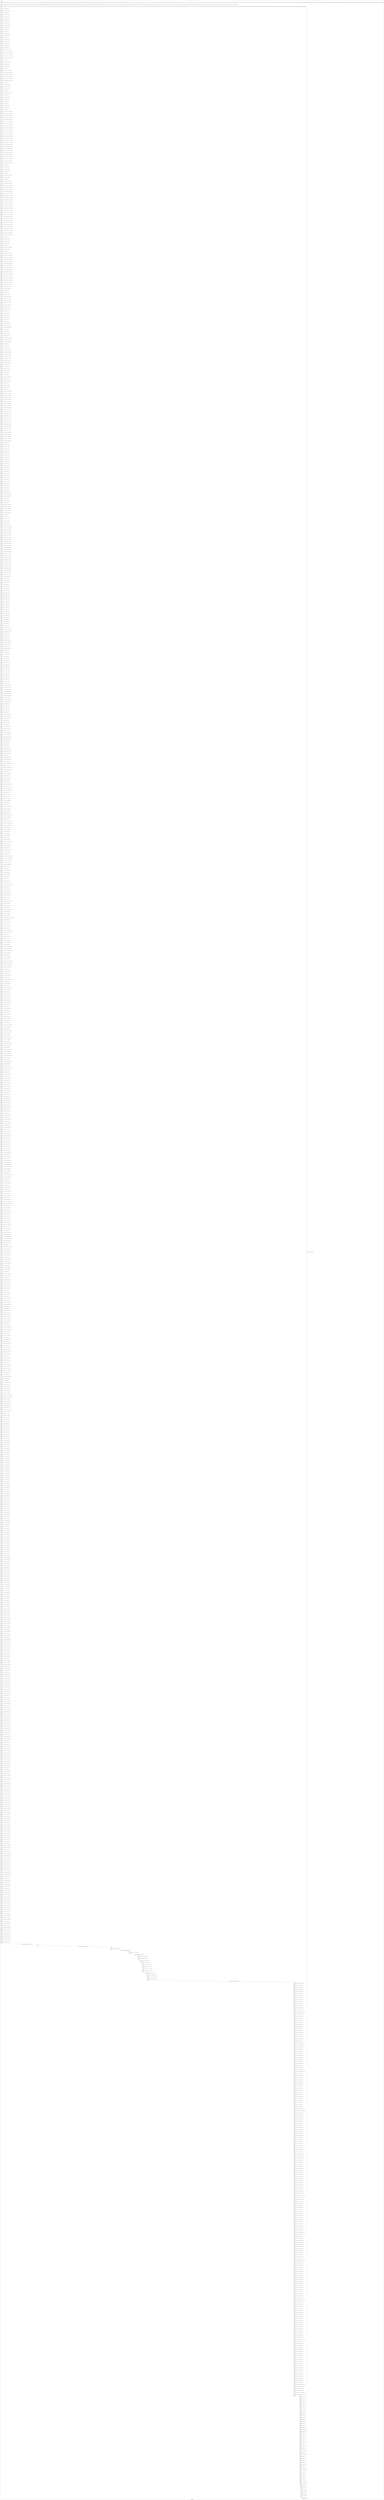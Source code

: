 digraph G {
label="Btor2XCFA";
subgraph cluster_0 {
label="main";
main_init[];
l1[];
l3[];
l4[];
l5[];
l6[];
l7[];
l8[];
l9[];
l10[];
l11[];
l12[];
l13[];
l14[];
l15[];
l16[];
l17[];
l18[];
l19[];
l20[];
l21[];
l22[];
l23[];
l24[];
l25[];
l26[];
l27[];
l28[];
l29[];
l30[];
l31[];
l32[];
l33[];
l34[];
l35[];
l36[];
l37[];
l38[];
l39[];
l40[];
l41[];
l42[];
l43[];
l44[];
l45[];
l46[];
l47[];
l48[];
l49[];
l50[];
l51[];
l52[];
l53[];
l54[];
l55[];
l56[];
l57[];
l58[];
l59[];
l60[];
l61[];
l62[];
l63[];
l64[];
l65[];
l66[];
l67[];
l68[];
l69[];
l70[];
l71[];
l72[];
l73[];
l74[];
l75[];
l76[];
l77[];
l78[];
l79[];
l80[];
l81[];
l82[];
l83[];
l84[];
l85[];
l86[];
l87[];
l88[];
l89[];
l90[];
l91[];
l92[];
l93[];
l94[];
l95[];
l96[];
l97[];
l98[];
l99[];
l100[];
l101[];
l102[];
l103[];
l104[];
l105[];
l106[];
l107[];
l108[];
l109[];
l110[];
l111[];
l112[];
l113[];
l114[];
l115[];
l116[];
l117[];
l118[];
l119[];
l120[];
l121[];
l122[];
l123[];
l124[];
l125[];
l126[];
l127[];
l128[];
l129[];
l130[];
l131[];
l132[];
l133[];
l134[];
l135[];
l136[];
l137[];
l138[];
l139[];
l140[];
l141[];
l142[];
l143[];
l144[];
l145[];
l146[];
l147[];
l148[];
l149[];
l150[];
l151[];
l152[];
l153[];
l154[];
l155[];
l156[];
l157[];
l158[];
l159[];
l160[];
l161[];
l162[];
l163[];
l164[];
l165[];
l166[];
l167[];
l168[];
l169[];
l170[];
l171[];
l172[];
l173[];
l174[];
l175[];
l176[];
l177[];
l178[];
l179[];
l180[];
l181[];
l182[];
l183[];
l184[];
l185[];
l186[];
l187[];
l188[];
l189[];
l190[];
l191[];
l192[];
l193[];
l194[];
l195[];
l196[];
l197[];
l198[];
l199[];
l200[];
l201[];
l202[];
l203[];
l204[];
l205[];
l206[];
l207[];
l208[];
l209[];
l210[];
l211[];
l212[];
l213[];
l214[];
l215[];
l216[];
l217[];
l218[];
l219[];
l220[];
l221[];
l222[];
l223[];
l224[];
l225[];
l226[];
l227[];
l228[];
l229[];
l230[];
l231[];
l232[];
l233[];
l234[];
l235[];
l236[];
l237[];
l238[];
l239[];
l240[];
l241[];
l242[];
l243[];
l244[];
l245[];
l246[];
l247[];
l248[];
l249[];
l250[];
l251[];
l252[];
l253[];
l254[];
l255[];
l256[];
l257[];
l258[];
l259[];
l260[];
l261[];
l262[];
l263[];
l264[];
l265[];
l266[];
l267[];
l268[];
l269[];
l270[];
l271[];
l272[];
l273[];
l274[];
l275[];
l276[];
l277[];
l278[];
l279[];
l280[];
l281[];
l282[];
l283[];
l284[];
l285[];
l286[];
l287[];
l288[];
l289[];
l290[];
l291[];
l292[];
l293[];
l294[];
l295[];
l296[];
l297[];
l298[];
l299[];
l300[];
l301[];
l302[];
l303[];
l304[];
l305[];
l306[];
l307[];
l308[];
l309[];
l310[];
l311[];
l312[];
l313[];
l314[];
l315[];
l316[];
l317[];
l318[];
l319[];
l320[];
l321[];
l322[];
l323[];
l324[];
l325[];
l326[];
l327[];
l328[];
l329[];
l330[];
l331[];
l332[];
l333[];
l334[];
l335[];
l336[];
l337[];
l338[];
l339[];
l340[];
l341[];
l342[];
l343[];
l344[];
l345[];
l346[];
l347[];
l348[];
l349[];
l350[];
l351[];
l352[];
l353[];
l354[];
l355[];
l356[];
l357[];
l358[];
l359[];
l360[];
l361[];
l362[];
l363[];
l364[];
l365[];
l366[];
l367[];
l368[];
l369[];
l370[];
l371[];
l372[];
l373[];
l374[];
l375[];
l376[];
l377[];
l378[];
l379[];
l380[];
l381[];
l382[];
l383[];
l384[];
l385[];
l386[];
l387[];
l388[];
l389[];
l390[];
l391[];
l392[];
l393[];
l394[];
l395[];
l396[];
l397[];
l398[];
l399[];
l400[];
l401[];
l402[];
l403[];
l404[];
l405[];
l406[];
l407[];
l408[];
l409[];
l410[];
l411[];
l412[];
l413[];
l414[];
l415[];
l416[];
l417[];
l418[];
l419[];
l420[];
l421[];
l422[];
l423[];
l424[];
l425[];
l426[];
l427[];
l428[];
l429[];
l430[];
l431[];
l432[];
l433[];
l434[];
l435[];
l436[];
l437[];
l438[];
l439[];
l440[];
l441[];
l442[];
l443[];
l444[];
l445[];
l446[];
l447[];
l448[];
l449[];
l450[];
l451[];
l452[];
l453[];
l454[];
l455[];
l456[];
l457[];
l458[];
l459[];
l460[];
l461[];
l462[];
l463[];
l464[];
l465[];
l466[];
l467[];
l468[];
l469[];
l470[];
l471[];
l472[];
l473[];
l474[];
l475[];
l476[];
l477[];
l478[];
l479[];
l480[];
l481[];
l482[];
l483[];
l484[];
l485[];
l486[];
l487[];
l488[];
l489[];
l490[];
l491[];
l492[];
l493[];
l494[];
l495[];
l496[];
l497[];
l498[];
l499[];
l500[];
l501[];
l502[];
l503[];
l504[];
l505[];
l506[];
l507[];
l508[];
l509[];
l510[];
l511[];
l512[];
l513[];
l514[];
l515[];
l516[];
l517[];
l518[];
l519[];
l520[];
l521[];
l522[];
l523[];
l524[];
l525[];
l526[];
l527[];
l528[];
l529[];
l530[];
l531[];
l532[];
l533[];
l534[];
l535[];
l536[];
l537[];
l538[];
l539[];
l540[];
l541[];
l542[];
l543[];
l544[];
l545[];
l546[];
l547[];
l548[];
l549[];
l550[];
l551[];
l552[];
l553[];
l554[];
l555[];
l556[];
l557[];
l558[];
l559[];
l560[];
l561[];
l562[];
l563[];
l564[];
l565[];
l566[];
l567[];
l568[];
l569[];
l570[];
l571[];
l572[];
l573[];
l574[];
l575[];
l576[];
l577[];
l578[];
l579[];
l580[];
l581[];
l582[];
l583[];
l584[];
l585[];
l586[];
l587[];
l588[];
l589[];
l590[];
l591[];
l592[];
l593[];
l594[];
l595[];
l596[];
l597[];
l598[];
l599[];
l600[];
l601[];
l602[];
l603[];
l604[];
l605[];
l606[];
l607[];
l608[];
l609[];
l610[];
l611[];
l612[];
l613[];
l614[];
l615[];
l616[];
l617[];
l618[];
l619[];
l620[];
l621[];
l622[];
l623[];
l624[];
l625[];
l626[];
l627[];
l628[];
l629[];
l630[];
l631[];
l632[];
l633[];
l634[];
l635[];
l636[];
l637[];
l638[];
l639[];
l640[];
l641[];
l642[];
l643[];
l644[];
l645[];
l646[];
l647[];
l648[];
l649[];
l650[];
l651[];
l652[];
l653[];
l654[];
l655[];
l656[];
l657[];
l658[];
l659[];
l660[];
l661[];
l662[];
l663[];
l664[];
l665[];
l666[];
l667[];
l668[];
l669[];
l670[];
l671[];
l672[];
l673[];
l674[];
l675[];
l676[];
l677[];
l678[];
l679[];
l680[];
l681[];
l682[];
l683[];
l684[];
l685[];
l686[];
l687[];
l688[];
l689[];
l690[];
l691[];
l692[];
l693[];
l694[];
l695[];
l696[];
l697[];
l698[];
l699[];
l700[];
l701[];
l702[];
l703[];
l704[];
l705[];
l706[];
l707[];
l708[];
l709[];
l710[];
l711[];
l712[];
l713[];
l714[];
l715[];
l716[];
l717[];
l718[];
l719[];
l720[];
l721[];
l722[];
l723[];
l724[];
l725[];
l726[];
l727[];
l728[];
l729[];
l730[];
l731[];
l732[];
l733[];
l734[];
l735[];
l736[];
l737[];
l738[];
l739[];
l740[];
l741[];
l742[];
l743[];
l744[];
l745[];
l746[];
l747[];
l748[];
l749[];
l750[];
l751[];
l752[];
l753[];
l754[];
l755[];
l756[];
l757[];
l758[];
l759[];
l760[];
l761[];
l762[];
l763[];
l764[];
l765[];
l766[];
l767[];
l768[];
l769[];
l770[];
l771[];
l772[];
l773[];
l774[];
l775[];
l776[];
l777[];
l778[];
l779[];
l780[];
l781[];
l782[];
l783[];
l784[];
l785[];
l786[];
l787[];
l788[];
l789[];
l790[];
l791[];
l792[];
l793[];
l794[];
l795[];
l796[];
l797[];
l798[];
l799[];
l800[];
l801[];
l802[];
l803[];
l804[];
l805[];
l806[];
l807[];
l808[];
l809[];
l810[];
l811[];
l812[];
l813[];
l814[];
l815[];
l816[];
l817[];
l818[];
l819[];
l820[];
l821[];
l822[];
l823[];
l824[];
l825[];
l826[];
l827[];
l828[];
l829[];
l830[];
l831[];
l832[];
l833[];
l834[];
l835[];
l836[];
l837[];
l838[];
l839[];
l840[];
l841[];
l842[];
l843[];
l844[];
l845[];
l846[];
l847[];
l848[];
l849[];
l850[];
l851[];
l852[];
l853[];
l854[];
l855[];
l856[];
l857[];
l858[];
l859[];
l860[];
l861[];
l862[];
l863[];
l864[];
l865[];
l866[];
l867[];
l868[];
l869[];
l870[];
l871[];
l872[];
l873[];
l874[];
l875[];
l876[];
l877[];
l878[];
l879[];
l880[];
l881[];
l882[];
l883[];
l884[];
l885[];
l886[];
l887[];
l888[];
l889[];
l890[];
l891[];
l892[];
l893[];
l894[];
l895[];
l896[];
l897[];
l898[];
l899[];
l900[];
l901[];
l902[];
l903[];
l904[];
l905[];
l906[];
l907[];
l908[];
l909[];
l910[];
l911[];
l912[];
l913[];
l914[];
l915[];
l916[];
l917[];
l918[];
l919[];
l920[];
l921[];
l922[];
l923[];
l924[];
l925[];
l926[];
l927[];
l928[];
l929[];
l930[];
l931[];
l932[];
l933[];
l934[];
l935[];
l936[];
l937[];
l938[];
l939[];
l940[];
l941[];
l942[];
l943[];
l944[];
l945[];
l946[];
l947[];
l948[];
l949[];
l950[];
l951[];
l952[];
l953[];
l954[];
l955[];
l956[];
l957[];
l958[];
l959[];
l960[];
l961[];
l962[];
l963[];
l964[];
l965[];
l966[];
l967[];
l968[];
l969[];
l970[];
l971[];
l972[];
l973[];
l974[];
l975[];
l976[];
l977[];
l978[];
l979[];
l980[];
l981[];
l982[];
l983[];
l984[];
l985[];
l986[];
l987[];
l988[];
l989[];
l990[];
l991[];
l992[];
l993[];
l994[];
l995[];
l996[];
l997[];
l998[];
l999[];
l1000[];
l1001[];
l1002[];
l1003[];
l1004[];
l1005[];
l1006[];
l1007[];
l1008[];
l1009[];
l1010[];
l1011[];
l1012[];
l1013[];
l1014[];
l1015[];
l1016[];
l1017[];
l1018[];
l1019[];
l1020[];
l1021[];
l1022[];
l1023[];
l1024[];
l1025[];
l1026[];
l1027[];
l1028[];
l1029[];
l1030[];
l1031[];
l1032[];
l1033[];
l1034[];
l1035[];
l1036[];
l1037[];
l1038[];
l1039[];
l1040[];
l1041[];
l1042[];
l1043[];
l1044[];
l1045[];
l1046[];
l1047[];
l1048[];
l1049[];
l1050[];
l1051[];
l1052[];
l1053[];
l1054[];
l1055[];
l1056[];
l1057[];
l1058[];
l1059[];
l1060[];
l1061[];
l1062[];
l1063[];
l1064[];
l1065[];
l1066[];
l1067[];
l1068[];
l1069[];
l1070[];
l1071[];
l1072[];
l1073[];
l1074[];
l1075[];
l1076[];
l1077[];
l1078[];
l1079[];
l1080[];
l1081[];
l1082[];
l1083[];
l1084[];
l1085[];
l1086[];
l1087[];
l1088[];
l1089[];
l1090[];
l1091[];
l1092[];
l1093[];
l1094[];
l1095[];
l1096[];
l1097[];
l1098[];
l1099[];
l1100[];
l1101[];
l1102[];
l1103[];
l1104[];
l1105[];
l1106[];
l1107[];
l1108[];
l1109[];
l1110[];
l1111[];
l1112[];
l1113[];
l1114[];
l1115[];
l1116[];
l1117[];
l1118[];
l1119[];
l1120[];
l1121[];
l1122[];
l1123[];
l1124[];
l1125[];
l1126[];
l1127[];
l1128[];
l1129[];
l1130[];
l1131[];
l1132[];
l1133[];
l1134[];
l1135[];
l1136[];
l1137[];
l1138[];
l1139[];
l1140[];
l1141[];
l1142[];
l1143[];
l1144[];
l1145[];
l1146[];
l1147[];
l1148[];
l1149[];
l1150[];
l1151[];
l1152[];
l1153[];
l1154[];
l1155[];
l1156[];
l1157[];
l1158[];
l1159[];
l1160[];
l1161[];
l1162[];
l1163[];
l1164[];
main_error[];
l1165[];
l1166[];
l1167[];
l1168[];
l1169[];
l1170[];
l1171[];
l1172[];
l1173[];
l1174[];
l1175[];
l1176[];
l1177[];
l1178[];
l1179[];
l1180[];
l1181[];
l1182[];
l1183[];
l1184[];
l1185[];
l1186[];
l1187[];
l1188[];
l1189[];
l1190[];
l1191[];
l1192[];
l1193[];
l1194[];
l1195[];
l1196[];
l1197[];
l1198[];
l1199[];
l1200[];
l1201[];
l1202[];
l1203[];
l1204[];
l1205[];
l1206[];
l1207[];
l1208[];
l1209[];
l1210[];
l1211[];
l1212[];
l1213[];
l1214[];
l1215[];
main_init -> l1 [label="[(assign const_6 #b0000000000000000),(assign const_27 #b00000000),(assign const_40 #b0),(assign const_115 #b0000011011101011),(assign const_117 #b0000011001100100),(assign const_119 #b0000011000110111),(assign const_121 #b00000000000000000000000001001011),(assign const_122 #b0000000000000000),(assign const_124 #b00000000000000000000000000010000),(assign const_127 #b00000000000000000000000000001111),(assign const_135 #b00000000000000000000000000111100),(assign const_154 #b00000000000000000000000011100001),(assign const_180 #b0000000010011010),(assign const_182 #b00000000000000000000000010100101),(assign const_188 #b00000000000000000000000010010110),(assign const_194 #b0000100011101100),(assign const_196 #b0000100101100100),(assign const_198 #b0000100100110111),(assign const_200 #b0000100011101001),(assign const_202 #b0000100101100001),(assign const_204 #b0000100100110100),(assign const_206 #b0000011001000110),(assign const_208 #b0000011010111110),(assign const_210 #b0000011010010001),(assign const_212 #b0000100011101010),(assign const_214 #b0000100101100010),(assign const_216 #b0000100100110101),(assign const_218 #b0000100011110010),(assign const_220 #b0000100101101010),(assign const_222 #b0000100100111101),(assign const_224 #b0000100011101111),(assign const_226 #b0000100101100111),(assign const_228 #b0000100100111010),(assign const_230 #b0000100011110101),(assign const_232 #b0000100101101101),(assign const_234 #b0000100101000000),(assign const_236 #b0000101000100101),(assign const_343 #b00000001),(assign const_661 #b00000000000000000000000000000001),(assign const_664 #b00000000000000000000000000000111),(assign const_673 #b00000000000000000000000000000010),(assign const_676 #b00000000000000000000000000001000),(assign const_686 #b00000000000000000000000000001010),(assign const_695 #b00000000000000000000000000000100),(assign const_705 #b00000000000000000000000000001011),(assign const_714 #b00000000000000000000000000000101),(assign const_883 #b00000000)] "];
l3 -> l4 [label="[(havoc input_114),(havoc input_116),(havoc input_118),(havoc input_120),(havoc input_134),(havoc input_151),(havoc input_160),(havoc input_161),(havoc input_162),(havoc input_163),(havoc input_164),(havoc input_171),(havoc input_179),(havoc input_181),(havoc input_187),(havoc input_193),(havoc input_195),(havoc input_197),(havoc input_199),(havoc input_201),(havoc input_203),(havoc input_205),(havoc input_207),(havoc input_209),(havoc input_211),(havoc input_213),(havoc input_215),(havoc input_217),(havoc input_219),(havoc input_221),(havoc input_223),(havoc input_225),(havoc input_227),(havoc input_229),(havoc input_231),(havoc input_233),(havoc input_235),(havoc input_237),(havoc input_265),(havoc input_277),(havoc input_278),(havoc input_279),(havoc input_280),(havoc input_281),(havoc input_282),(havoc input_283),(havoc input_284),(havoc input_285),(havoc input_286),(havoc input_287),(havoc input_288),(havoc input_289),(havoc input_290),(havoc input_291),(havoc input_292),(havoc input_293),(havoc input_294),(havoc input_295),(havoc input_296),(havoc input_297),(havoc input_298),(havoc input_299),(havoc input_300),(havoc input_301),(havoc input_302),(havoc input_330),(havoc input_342),(havoc input_344),(havoc input_348),(havoc input_349),(havoc input_353),(havoc input_356),(havoc input_359),(havoc input_360),(havoc input_364),(havoc input_365),(havoc input_366),(havoc input_367),(havoc input_368),(havoc input_369),(havoc input_391),(havoc input_424),(havoc input_468),(havoc input_506),(havoc input_508),(havoc input_544),(havoc input_582),(havoc input_584),(havoc input_595),(havoc input_598),(havoc input_602),(havoc input_606),(havoc input_609),(havoc input_619),(havoc input_621),(havoc input_631),(havoc input_645),(havoc input_647)] "];
l4 -> l5 [label="[(assign binary_111 (bvand state_49 state_75))] "];
l5 -> l6 [label="[(assign binary_112 (bvand (bvnot state_109) binary_111))] "];
l6 -> l7 [label="[(assign binary_123 (++ state_25 const_122))] "];
l7 -> l8 [label="[(assign binary_125 (bvashr binary_123 const_124))] "];
l8 -> l9 [label="[(assign binary_126 (bvadd const_121 binary_125))] "];
l9 -> l10 [label="[(assign binary_128 (++ state_23 const_122))] "];
l10 -> l11 [label="[(assign binary_129 (bvashr binary_128 const_124))] "];
l11 -> l12 [label="[(assign binary_130 (bvmul const_127 binary_129))] "];
l12 -> l13 [label="[(assign binary_131 (bvmul const_127 binary_130))] "];
l13 -> l14 [label="[(assign binary_132 (bvadd binary_126 binary_131))] "];
l14 -> l15 [label="[(assign slice_133 (extract binary_132 0 16))] "];
l15 -> l16 [label="[(assign binary_136 (++ state_19 const_122))] "];
l16 -> l17 [label="[(assign binary_137 (bvashr binary_136 const_124))] "];
l17 -> l18 [label="[(assign binary_138 (bvadd const_135 binary_137))] "];
l18 -> l19 [label="[(assign binary_139 (++ state_17 const_122))] "];
l19 -> l20 [label="[(assign binary_140 (bvashr binary_139 const_124))] "];
l20 -> l21 [label="[(assign binary_141 (bvmul const_127 binary_140))] "];
l21 -> l22 [label="[(assign binary_142 (bvmul const_127 binary_141))] "];
l22 -> l23 [label="[(assign binary_143 (bvadd binary_138 binary_142))] "];
l23 -> l24 [label="[(assign slice_144 (extract binary_143 0 16))] "];
l24 -> l25 [label="[(assign ternary_145 (ite (= input_134 #b1) slice_144 state_7))] "];
l25 -> l26 [label="[(assign ternary_146 (ite (= input_120 #b1) slice_133 ternary_145))] "];
l26 -> l27 [label="[(assign ternary_147 (ite (= input_118 #b1) const_119 ternary_146))] "];
l27 -> l28 [label="[(assign ternary_148 (ite (= input_116 #b1) const_117 ternary_147))] "];
l28 -> l29 [label="[(assign ternary_149 (ite (= input_114 #b1) const_115 ternary_148))] "];
l29 -> l30 [label="[(assign binary_152 (++ state_7 const_122))] "];
l30 -> l31 [label="[(assign binary_153 (bvashr binary_152 const_124))] "];
l31 -> l32 [label="[(assign binary_155 (bvsrem binary_153 const_154))] "];
l32 -> l33 [label="[(assign binary_156 (bvsdiv binary_155 const_127))] "];
l33 -> l34 [label="[(assign slice_157 (extract binary_156 0 16))] "];
l34 -> l35 [label="[(assign ternary_158 (ite (= input_151 #b1) slice_157 state_9))] "];
l35 -> l36 [label="[(assign ternary_165 (ite (= input_164 #b1) slice_144 state_11))] "];
l36 -> l37 [label="[(assign ternary_166 (ite (= input_163 #b1) slice_133 ternary_165))] "];
l37 -> l38 [label="[(assign ternary_167 (ite (= input_162 #b1) const_119 ternary_166))] "];
l38 -> l39 [label="[(assign ternary_168 (ite (= input_161 #b1) const_117 ternary_167))] "];
l39 -> l40 [label="[(assign ternary_169 (ite (= input_160 #b1) const_115 ternary_168))] "];
l40 -> l41 [label="[(assign binary_172 (++ state_11 const_122))] "];
l41 -> l42 [label="[(assign binary_173 (bvashr binary_172 const_124))] "];
l42 -> l43 [label="[(assign binary_174 (bvsrem binary_173 const_154))] "];
l43 -> l44 [label="[(assign binary_175 (bvsdiv binary_174 const_127))] "];
l44 -> l45 [label="[(assign slice_176 (extract binary_175 0 16))] "];
l45 -> l46 [label="[(assign ternary_177 (ite (= input_171 #b1) slice_176 state_13))] "];
l46 -> l47 [label="[(assign binary_183 (++ state_13 const_122))] "];
l47 -> l48 [label="[(assign binary_184 (bvashr binary_183 const_124))] "];
l48 -> l49 [label="[(assign binary_185 (bvadd const_182 binary_184))] "];
l49 -> l50 [label="[(assign slice_186 (extract binary_185 0 16))] "];
l50 -> l51 [label="[(assign binary_189 (++ state_9 const_122))] "];
l51 -> l52 [label="[(assign binary_190 (bvashr binary_189 const_124))] "];
l52 -> l53 [label="[(assign binary_191 (bvadd const_188 binary_190))] "];
l53 -> l54 [label="[(assign slice_192 (extract binary_191 0 16))] "];
l54 -> l55 [label="[(assign ternary_238 (ite (= input_237 #b1) const_204 state_15))] "];
l55 -> l56 [label="[(assign ternary_239 (ite (= input_235 #b1) const_236 ternary_238))] "];
l56 -> l57 [label="[(assign ternary_240 (ite (= input_233 #b1) const_234 ternary_239))] "];
l57 -> l58 [label="[(assign ternary_241 (ite (= input_231 #b1) const_232 ternary_240))] "];
l58 -> l59 [label="[(assign ternary_242 (ite (= input_229 #b1) const_230 ternary_241))] "];
l59 -> l60 [label="[(assign ternary_243 (ite (= input_227 #b1) const_228 ternary_242))] "];
l60 -> l61 [label="[(assign ternary_244 (ite (= input_225 #b1) const_226 ternary_243))] "];
l61 -> l62 [label="[(assign ternary_245 (ite (= input_223 #b1) const_224 ternary_244))] "];
l62 -> l63 [label="[(assign ternary_246 (ite (= input_221 #b1) const_222 ternary_245))] "];
l63 -> l64 [label="[(assign ternary_247 (ite (= input_219 #b1) const_220 ternary_246))] "];
l64 -> l65 [label="[(assign ternary_248 (ite (= input_217 #b1) const_218 ternary_247))] "];
l65 -> l66 [label="[(assign ternary_249 (ite (= input_215 #b1) const_216 ternary_248))] "];
l66 -> l67 [label="[(assign ternary_250 (ite (= input_213 #b1) const_214 ternary_249))] "];
l67 -> l68 [label="[(assign ternary_251 (ite (= input_211 #b1) const_212 ternary_250))] "];
l68 -> l69 [label="[(assign ternary_252 (ite (= input_209 #b1) const_210 ternary_251))] "];
l69 -> l70 [label="[(assign ternary_253 (ite (= input_207 #b1) const_208 ternary_252))] "];
l70 -> l71 [label="[(assign ternary_254 (ite (= input_205 #b1) const_206 ternary_253))] "];
l71 -> l72 [label="[(assign ternary_255 (ite (= input_203 #b1) const_204 ternary_254))] "];
l72 -> l73 [label="[(assign ternary_256 (ite (= input_201 #b1) const_202 ternary_255))] "];
l73 -> l74 [label="[(assign ternary_257 (ite (= input_199 #b1) const_200 ternary_256))] "];
l74 -> l75 [label="[(assign ternary_258 (ite (= input_197 #b1) const_198 ternary_257))] "];
l75 -> l76 [label="[(assign ternary_259 (ite (= input_195 #b1) const_196 ternary_258))] "];
l76 -> l77 [label="[(assign ternary_260 (ite (= input_193 #b1) const_194 ternary_259))] "];
l77 -> l78 [label="[(assign ternary_261 (ite (= input_187 #b1) slice_192 ternary_260))] "];
l78 -> l79 [label="[(assign ternary_262 (ite (= input_181 #b1) slice_186 ternary_261))] "];
l79 -> l80 [label="[(assign ternary_263 (ite (= input_179 #b1) const_180 ternary_262))] "];
l80 -> l81 [label="[(assign binary_266 (++ state_15 const_122))] "];
l81 -> l82 [label="[(assign binary_267 (bvashr binary_266 const_124))] "];
l82 -> l83 [label="[(assign binary_268 (bvsrem binary_267 const_154))] "];
l83 -> l84 [label="[(assign binary_269 (bvsdiv binary_268 const_127))] "];
l84 -> l85 [label="[(assign slice_270 (extract binary_269 0 16))] "];
l85 -> l86 [label="[(assign ternary_271 (ite (= input_265 #b1) slice_270 state_17))] "];
l86 -> l87 [label="[(assign binary_273 (bvsrem binary_267 const_127))] "];
l87 -> l88 [label="[(assign slice_274 (extract binary_273 0 16))] "];
l88 -> l89 [label="[(assign ternary_275 (ite (= input_265 #b1) slice_274 state_19))] "];
l89 -> l90 [label="[(assign ternary_303 (ite (= input_302 #b1) const_204 state_21))] "];
l90 -> l91 [label="[(assign ternary_304 (ite (= input_301 #b1) const_236 ternary_303))] "];
l91 -> l92 [label="[(assign ternary_305 (ite (= input_300 #b1) const_234 ternary_304))] "];
l92 -> l93 [label="[(assign ternary_306 (ite (= input_299 #b1) const_232 ternary_305))] "];
l93 -> l94 [label="[(assign ternary_307 (ite (= input_298 #b1) const_230 ternary_306))] "];
l94 -> l95 [label="[(assign ternary_308 (ite (= input_297 #b1) const_228 ternary_307))] "];
l95 -> l96 [label="[(assign ternary_309 (ite (= input_296 #b1) const_226 ternary_308))] "];
l96 -> l97 [label="[(assign ternary_310 (ite (= input_295 #b1) const_224 ternary_309))] "];
l97 -> l98 [label="[(assign ternary_311 (ite (= input_294 #b1) const_222 ternary_310))] "];
l98 -> l99 [label="[(assign ternary_312 (ite (= input_293 #b1) const_220 ternary_311))] "];
l99 -> l100 [label="[(assign ternary_313 (ite (= input_292 #b1) const_218 ternary_312))] "];
l100 -> l101 [label="[(assign ternary_314 (ite (= input_291 #b1) const_216 ternary_313))] "];
l101 -> l102 [label="[(assign ternary_315 (ite (= input_290 #b1) const_214 ternary_314))] "];
l102 -> l103 [label="[(assign ternary_316 (ite (= input_289 #b1) const_212 ternary_315))] "];
l103 -> l104 [label="[(assign ternary_317 (ite (= input_288 #b1) const_210 ternary_316))] "];
l104 -> l105 [label="[(assign ternary_318 (ite (= input_287 #b1) const_208 ternary_317))] "];
l105 -> l106 [label="[(assign ternary_319 (ite (= input_286 #b1) const_206 ternary_318))] "];
l106 -> l107 [label="[(assign ternary_320 (ite (= input_285 #b1) const_204 ternary_319))] "];
l107 -> l108 [label="[(assign ternary_321 (ite (= input_284 #b1) const_202 ternary_320))] "];
l108 -> l109 [label="[(assign ternary_322 (ite (= input_283 #b1) const_200 ternary_321))] "];
l109 -> l110 [label="[(assign ternary_323 (ite (= input_282 #b1) const_198 ternary_322))] "];
l110 -> l111 [label="[(assign ternary_324 (ite (= input_281 #b1) const_196 ternary_323))] "];
l111 -> l112 [label="[(assign ternary_325 (ite (= input_280 #b1) const_194 ternary_324))] "];
l112 -> l113 [label="[(assign ternary_326 (ite (= input_279 #b1) slice_192 ternary_325))] "];
l113 -> l114 [label="[(assign ternary_327 (ite (= input_278 #b1) slice_186 ternary_326))] "];
l114 -> l115 [label="[(assign ternary_328 (ite (= input_277 #b1) const_180 ternary_327))] "];
l115 -> l116 [label="[(assign binary_331 (++ state_21 const_122))] "];
l116 -> l117 [label="[(assign binary_332 (bvashr binary_331 const_124))] "];
l117 -> l118 [label="[(assign binary_333 (bvsrem binary_332 const_154))] "];
l118 -> l119 [label="[(assign binary_334 (bvsdiv binary_333 const_127))] "];
l119 -> l120 [label="[(assign slice_335 (extract binary_334 0 16))] "];
l120 -> l121 [label="[(assign ternary_336 (ite (= input_330 #b1) slice_335 state_23))] "];
l121 -> l122 [label="[(assign binary_338 (bvsrem binary_332 const_127))] "];
l122 -> l123 [label="[(assign slice_339 (extract binary_338 0 16))] "];
l123 -> l124 [label="[(assign ternary_340 (ite (= input_330 #b1) slice_339 state_25))] "];
l124 -> l125 [label="[(assign ternary_345 (ite (= input_344 #b1) const_343 state_28))] "];
l125 -> l126 [label="[(assign ternary_346 (ite (= input_342 #b1) const_343 ternary_345))] "];
l126 -> l127 [label="[(assign ternary_350 (ite (= input_349 #b1) const_343 state_30))] "];
l127 -> l128 [label="[(assign ternary_351 (ite (= input_348 #b1) const_343 ternary_350))] "];
l128 -> l129 [label="[(assign ternary_354 (ite (= input_353 #b1) const_343 state_32))] "];
l129 -> l130 [label="[(assign ternary_357 (ite (= input_356 #b1) const_343 state_34))] "];
l130 -> l131 [label="[(assign ternary_361 (ite (= input_360 #b1) const_343 state_36))] "];
l131 -> l132 [label="[(assign ternary_362 (ite (= input_359 #b1) const_343 ternary_361))] "];
l132 -> l133 [label="[(assign ternary_370 (ite (= input_369 #b1) const_204 state_38))] "];
l133 -> l134 [label="[(assign ternary_371 (ite (= input_368 #b1) const_236 ternary_370))] "];
l134 -> l135 [label="[(assign ternary_372 (ite (= input_367 #b1) slice_144 ternary_371))] "];
l135 -> l136 [label="[(assign ternary_373 (ite (= input_366 #b1) slice_133 ternary_372))] "];
l136 -> l137 [label="[(assign ternary_374 (ite (= input_365 #b1) slice_192 ternary_373))] "];
l137 -> l138 [label="[(assign ternary_375 (ite (= input_364 #b1) slice_186 ternary_374))] "];
l138 -> l139 [label="[(assign binary_377 (bvand (bvnot state_41) (bvnot input_237)))] "];
l139 -> l140 [label="[(assign binary_378 (bvand binary_377 (bvnot input_302)))] "];
l140 -> l141 [label="[(assign binary_379 (bvand binary_378 (bvnot input_369)))] "];
l141 -> l142 [label="[(assign binary_381 (bvor state_43 input_237))] "];
l142 -> l143 [label="[(assign binary_382 (bvor binary_381 input_302))] "];
l143 -> l144 [label="[(assign binary_383 (bvor binary_382 input_369))] "];
l144 -> l145 [label="[(assign binary_384 (bvand binary_383 (bvnot input_134)))] "];
l145 -> l146 [label="[(assign binary_385 (bvand binary_384 (bvnot input_120)))] "];
l146 -> l147 [label="[(assign binary_386 (bvand binary_385 (bvnot input_118)))] "];
l147 -> l148 [label="[(assign binary_387 (bvand binary_386 (bvnot input_116)))] "];
l148 -> l149 [label="[(assign binary_388 (bvand binary_387 (bvnot input_114)))] "];
l149 -> l150 [label="[(assign binary_390 (bvand state_45 (bvnot input_151)))] "];
l150 -> l151 [label="[(assign binary_392 (bvand binary_390 (bvnot input_391)))] "];
l151 -> l152 [label="[(assign binary_393 (bvor binary_392 input_134))] "];
l152 -> l153 [label="[(assign binary_394 (bvor binary_393 input_120))] "];
l153 -> l154 [label="[(assign binary_395 (bvor binary_394 input_118))] "];
l154 -> l155 [label="[(assign binary_396 (bvor binary_395 input_116))] "];
l155 -> l156 [label="[(assign binary_397 (bvor binary_396 input_114))] "];
l156 -> l157 [label="[(assign binary_399 (bvor state_47 input_151))] "];
l157 -> l158 [label="[(assign binary_400 (bvand binary_399 (bvnot input_187)))] "];
l158 -> l159 [label="[(assign binary_401 (bvand binary_400 (bvnot input_279)))] "];
l159 -> l160 [label="[(assign binary_402 (bvand binary_401 (bvnot input_365)))] "];
l160 -> l161 [label="[(assign binary_404 (bvor state_49 input_187))] "];
l161 -> l162 [label="[(assign binary_405 (bvor binary_404 input_279))] "];
l162 -> l163 [label="[(assign binary_406 (bvor binary_405 input_365))] "];
l163 -> l164 [label="[(assign binary_408 (bvor state_51 input_391))] "];
l164 -> l165 [label="[(assign binary_410 (bvand (bvnot state_53) (bvnot input_235)))] "];
l165 -> l166 [label="[(assign binary_411 (bvand binary_410 (bvnot input_301)))] "];
l166 -> l167 [label="[(assign binary_412 (bvand binary_411 (bvnot input_368)))] "];
l167 -> l168 [label="[(assign binary_414 (bvor state_55 input_235))] "];
l168 -> l169 [label="[(assign binary_415 (bvor binary_414 input_301))] "];
l169 -> l170 [label="[(assign binary_416 (bvor binary_415 input_368))] "];
l170 -> l171 [label="[(assign binary_417 (bvand binary_416 (bvnot input_164)))] "];
l171 -> l172 [label="[(assign binary_418 (bvand binary_417 (bvnot input_163)))] "];
l172 -> l173 [label="[(assign binary_419 (bvand binary_418 (bvnot input_162)))] "];
l173 -> l174 [label="[(assign binary_420 (bvand binary_419 (bvnot input_161)))] "];
l174 -> l175 [label="[(assign binary_421 (bvand binary_420 (bvnot input_160)))] "];
l175 -> l176 [label="[(assign binary_423 (bvand state_57 (bvnot input_171)))] "];
l176 -> l177 [label="[(assign binary_425 (bvand binary_423 (bvnot input_424)))] "];
l177 -> l178 [label="[(assign binary_426 (bvor binary_425 input_164))] "];
l178 -> l179 [label="[(assign binary_427 (bvor binary_426 input_163))] "];
l179 -> l180 [label="[(assign binary_428 (bvor binary_427 input_162))] "];
l180 -> l181 [label="[(assign binary_429 (bvor binary_428 input_161))] "];
l181 -> l182 [label="[(assign binary_430 (bvor binary_429 input_160))] "];
l182 -> l183 [label="[(assign binary_432 (bvor state_59 input_171))] "];
l183 -> l184 [label="[(assign binary_433 (bvand binary_432 (bvnot input_181)))] "];
l184 -> l185 [label="[(assign binary_434 (bvand binary_433 (bvnot input_278)))] "];
l185 -> l186 [label="[(assign binary_435 (bvand binary_434 (bvnot input_364)))] "];
l186 -> l187 [label="[(assign binary_437 (bvor state_61 input_181))] "];
l187 -> l188 [label="[(assign binary_438 (bvor binary_437 input_278))] "];
l188 -> l189 [label="[(assign binary_439 (bvor binary_438 input_364))] "];
l189 -> l190 [label="[(assign binary_441 (bvor state_63 input_424))] "];
l190 -> l191 [label="[(assign binary_443 (bvand (bvnot state_65) (bvnot input_237)))] "];
l191 -> l192 [label="[(assign binary_444 (bvand binary_443 (bvnot input_235)))] "];
l192 -> l193 [label="[(assign binary_445 (bvand binary_444 (bvnot input_233)))] "];
l193 -> l194 [label="[(assign binary_446 (bvand binary_445 (bvnot input_231)))] "];
l194 -> l195 [label="[(assign binary_447 (bvand binary_446 (bvnot input_229)))] "];
l195 -> l196 [label="[(assign binary_448 (bvand binary_447 (bvnot input_227)))] "];
l196 -> l197 [label="[(assign binary_449 (bvand binary_448 (bvnot input_225)))] "];
l197 -> l198 [label="[(assign binary_450 (bvand binary_449 (bvnot input_223)))] "];
l198 -> l199 [label="[(assign binary_451 (bvand binary_450 (bvnot input_221)))] "];
l199 -> l200 [label="[(assign binary_452 (bvand binary_451 (bvnot input_219)))] "];
l200 -> l201 [label="[(assign binary_453 (bvand binary_452 (bvnot input_217)))] "];
l201 -> l202 [label="[(assign binary_454 (bvand binary_453 (bvnot input_215)))] "];
l202 -> l203 [label="[(assign binary_455 (bvand binary_454 (bvnot input_213)))] "];
l203 -> l204 [label="[(assign binary_456 (bvand binary_455 (bvnot input_211)))] "];
l204 -> l205 [label="[(assign binary_457 (bvand binary_456 (bvnot input_209)))] "];
l205 -> l206 [label="[(assign binary_458 (bvand binary_457 (bvnot input_207)))] "];
l206 -> l207 [label="[(assign binary_459 (bvand binary_458 (bvnot input_205)))] "];
l207 -> l208 [label="[(assign binary_460 (bvand binary_459 (bvnot input_203)))] "];
l208 -> l209 [label="[(assign binary_461 (bvand binary_460 (bvnot input_201)))] "];
l209 -> l210 [label="[(assign binary_462 (bvand binary_461 (bvnot input_199)))] "];
l210 -> l211 [label="[(assign binary_463 (bvand binary_462 (bvnot input_197)))] "];
l211 -> l212 [label="[(assign binary_464 (bvand binary_463 (bvnot input_195)))] "];
l212 -> l213 [label="[(assign binary_465 (bvand binary_464 (bvnot input_193)))] "];
l213 -> l214 [label="[(assign binary_467 (bvand state_67 (bvnot input_265)))] "];
l214 -> l215 [label="[(assign binary_469 (bvand binary_467 (bvnot input_468)))] "];
l215 -> l216 [label="[(assign binary_470 (bvor binary_469 input_237))] "];
l216 -> l217 [label="[(assign binary_471 (bvor binary_470 input_235))] "];
l217 -> l218 [label="[(assign binary_472 (bvor binary_471 input_233))] "];
l218 -> l219 [label="[(assign binary_473 (bvor binary_472 input_231))] "];
l219 -> l220 [label="[(assign binary_474 (bvor binary_473 input_229))] "];
l220 -> l221 [label="[(assign binary_475 (bvor binary_474 input_227))] "];
l221 -> l222 [label="[(assign binary_476 (bvor binary_475 input_225))] "];
l222 -> l223 [label="[(assign binary_477 (bvor binary_476 input_223))] "];
l223 -> l224 [label="[(assign binary_478 (bvor binary_477 input_221))] "];
l224 -> l225 [label="[(assign binary_479 (bvor binary_478 input_219))] "];
l225 -> l226 [label="[(assign binary_480 (bvor binary_479 input_217))] "];
l226 -> l227 [label="[(assign binary_481 (bvor binary_480 input_215))] "];
l227 -> l228 [label="[(assign binary_482 (bvor binary_481 input_213))] "];
l228 -> l229 [label="[(assign binary_483 (bvor binary_482 input_211))] "];
l229 -> l230 [label="[(assign binary_484 (bvor binary_483 input_209))] "];
l230 -> l231 [label="[(assign binary_485 (bvor binary_484 input_207))] "];
l231 -> l232 [label="[(assign binary_486 (bvor binary_485 input_205))] "];
l232 -> l233 [label="[(assign binary_487 (bvor binary_486 input_203))] "];
l233 -> l234 [label="[(assign binary_488 (bvor binary_487 input_201))] "];
l234 -> l235 [label="[(assign binary_489 (bvor binary_488 input_199))] "];
l235 -> l236 [label="[(assign binary_490 (bvor binary_489 input_197))] "];
l236 -> l237 [label="[(assign binary_491 (bvor binary_490 input_195))] "];
l237 -> l238 [label="[(assign binary_492 (bvor binary_491 input_193))] "];
l238 -> l239 [label="[(assign binary_494 (bvor state_69 input_265))] "];
l239 -> l240 [label="[(assign binary_495 (bvand binary_494 (bvnot input_134)))] "];
l240 -> l241 [label="[(assign binary_496 (bvand binary_495 (bvnot input_164)))] "];
l241 -> l242 [label="[(assign binary_497 (bvand binary_496 (bvnot input_367)))] "];
l242 -> l243 [label="[(assign binary_499 (bvor state_71 input_134))] "];
l243 -> l244 [label="[(assign binary_500 (bvor binary_499 input_164))] "];
l244 -> l245 [label="[(assign binary_501 (bvor binary_500 input_367))] "];
l245 -> l246 [label="[(assign binary_502 (bvand binary_501 (bvnot input_187)))] "];
l246 -> l247 [label="[(assign binary_503 (bvand binary_502 (bvnot input_181)))] "];
l247 -> l248 [label="[(assign binary_504 (bvand binary_503 (bvnot input_179)))] "];
l248 -> l249 [label="[(assign binary_507 (bvand state_73 (bvnot input_506)))] "];
l249 -> l250 [label="[(assign binary_509 (bvand binary_507 (bvnot input_508)))] "];
l250 -> l251 [label="[(assign binary_510 (bvor binary_509 input_187))] "];
l251 -> l252 [label="[(assign binary_511 (bvor binary_510 input_181))] "];
l252 -> l253 [label="[(assign binary_512 (bvor binary_511 input_179))] "];
l253 -> l254 [label="[(assign binary_514 (bvor state_75 input_508))] "];
l254 -> l255 [label="[(assign binary_516 (bvor state_77 input_468))] "];
l255 -> l256 [label="[(assign binary_517 (bvor binary_516 input_506))] "];
l256 -> l257 [label="[(assign binary_519 (bvand (bvnot state_79) (bvnot input_302)))] "];
l257 -> l258 [label="[(assign binary_520 (bvand binary_519 (bvnot input_301)))] "];
l258 -> l259 [label="[(assign binary_521 (bvand binary_520 (bvnot input_300)))] "];
l259 -> l260 [label="[(assign binary_522 (bvand binary_521 (bvnot input_299)))] "];
l260 -> l261 [label="[(assign binary_523 (bvand binary_522 (bvnot input_298)))] "];
l261 -> l262 [label="[(assign binary_524 (bvand binary_523 (bvnot input_297)))] "];
l262 -> l263 [label="[(assign binary_525 (bvand binary_524 (bvnot input_296)))] "];
l263 -> l264 [label="[(assign binary_526 (bvand binary_525 (bvnot input_295)))] "];
l264 -> l265 [label="[(assign binary_527 (bvand binary_526 (bvnot input_294)))] "];
l265 -> l266 [label="[(assign binary_528 (bvand binary_527 (bvnot input_293)))] "];
l266 -> l267 [label="[(assign binary_529 (bvand binary_528 (bvnot input_292)))] "];
l267 -> l268 [label="[(assign binary_530 (bvand binary_529 (bvnot input_291)))] "];
l268 -> l269 [label="[(assign binary_531 (bvand binary_530 (bvnot input_290)))] "];
l269 -> l270 [label="[(assign binary_532 (bvand binary_531 (bvnot input_289)))] "];
l270 -> l271 [label="[(assign binary_533 (bvand binary_532 (bvnot input_288)))] "];
l271 -> l272 [label="[(assign binary_534 (bvand binary_533 (bvnot input_287)))] "];
l272 -> l273 [label="[(assign binary_535 (bvand binary_534 (bvnot input_286)))] "];
l273 -> l274 [label="[(assign binary_536 (bvand binary_535 (bvnot input_285)))] "];
l274 -> l275 [label="[(assign binary_537 (bvand binary_536 (bvnot input_284)))] "];
l275 -> l276 [label="[(assign binary_538 (bvand binary_537 (bvnot input_283)))] "];
l276 -> l277 [label="[(assign binary_539 (bvand binary_538 (bvnot input_282)))] "];
l277 -> l278 [label="[(assign binary_540 (bvand binary_539 (bvnot input_281)))] "];
l278 -> l279 [label="[(assign binary_541 (bvand binary_540 (bvnot input_280)))] "];
l279 -> l280 [label="[(assign binary_543 (bvand state_81 (bvnot input_330)))] "];
l280 -> l281 [label="[(assign binary_545 (bvand binary_543 (bvnot input_544)))] "];
l281 -> l282 [label="[(assign binary_546 (bvor binary_545 input_302))] "];
l282 -> l283 [label="[(assign binary_547 (bvor binary_546 input_301))] "];
l283 -> l284 [label="[(assign binary_548 (bvor binary_547 input_300))] "];
l284 -> l285 [label="[(assign binary_549 (bvor binary_548 input_299))] "];
l285 -> l286 [label="[(assign binary_550 (bvor binary_549 input_298))] "];
l286 -> l287 [label="[(assign binary_551 (bvor binary_550 input_297))] "];
l287 -> l288 [label="[(assign binary_552 (bvor binary_551 input_296))] "];
l288 -> l289 [label="[(assign binary_553 (bvor binary_552 input_295))] "];
l289 -> l290 [label="[(assign binary_554 (bvor binary_553 input_294))] "];
l290 -> l291 [label="[(assign binary_555 (bvor binary_554 input_293))] "];
l291 -> l292 [label="[(assign binary_556 (bvor binary_555 input_292))] "];
l292 -> l293 [label="[(assign binary_557 (bvor binary_556 input_291))] "];
l293 -> l294 [label="[(assign binary_558 (bvor binary_557 input_290))] "];
l294 -> l295 [label="[(assign binary_559 (bvor binary_558 input_289))] "];
l295 -> l296 [label="[(assign binary_560 (bvor binary_559 input_288))] "];
l296 -> l297 [label="[(assign binary_561 (bvor binary_560 input_287))] "];
l297 -> l298 [label="[(assign binary_562 (bvor binary_561 input_286))] "];
l298 -> l299 [label="[(assign binary_563 (bvor binary_562 input_285))] "];
l299 -> l300 [label="[(assign binary_564 (bvor binary_563 input_284))] "];
l300 -> l301 [label="[(assign binary_565 (bvor binary_564 input_283))] "];
l301 -> l302 [label="[(assign binary_566 (bvor binary_565 input_282))] "];
l302 -> l303 [label="[(assign binary_567 (bvor binary_566 input_281))] "];
l303 -> l304 [label="[(assign binary_568 (bvor binary_567 input_280))] "];
l304 -> l305 [label="[(assign binary_570 (bvor state_83 input_330))] "];
l305 -> l306 [label="[(assign binary_571 (bvand binary_570 (bvnot input_120)))] "];
l306 -> l307 [label="[(assign binary_572 (bvand binary_571 (bvnot input_163)))] "];
l307 -> l308 [label="[(assign binary_573 (bvand binary_572 (bvnot input_366)))] "];
l308 -> l309 [label="[(assign binary_575 (bvor state_85 input_120))] "];
l309 -> l310 [label="[(assign binary_576 (bvor binary_575 input_163))] "];
l310 -> l311 [label="[(assign binary_577 (bvor binary_576 input_366))] "];
l311 -> l312 [label="[(assign binary_578 (bvand binary_577 (bvnot input_279)))] "];
l312 -> l313 [label="[(assign binary_579 (bvand binary_578 (bvnot input_278)))] "];
l313 -> l314 [label="[(assign binary_580 (bvand binary_579 (bvnot input_277)))] "];
l314 -> l315 [label="[(assign binary_583 (bvand state_87 (bvnot input_582)))] "];
l315 -> l316 [label="[(assign binary_585 (bvand binary_583 (bvnot input_584)))] "];
l316 -> l317 [label="[(assign binary_586 (bvor binary_585 input_279))] "];
l317 -> l318 [label="[(assign binary_587 (bvor binary_586 input_278))] "];
l318 -> l319 [label="[(assign binary_588 (bvor binary_587 input_277))] "];
l319 -> l320 [label="[(assign binary_590 (bvor state_89 input_584))] "];
l320 -> l321 [label="[(assign binary_592 (bvor state_91 input_544))] "];
l321 -> l322 [label="[(assign binary_593 (bvor binary_592 input_582))] "];
l322 -> l323 [label="[(assign binary_596 (bvor (bvnot state_93) input_595))] "];
l323 -> l324 [label="[(assign binary_597 (bvor binary_596 input_360))] "];
l324 -> l325 [label="[(assign binary_599 (bvor binary_597 input_598))] "];
l325 -> l326 [label="[(assign binary_600 (bvor binary_599 input_356))] "];
l326 -> l327 [label="[(assign binary_601 (bvor binary_600 input_353))] "];
l327 -> l328 [label="[(assign binary_603 (bvor binary_601 input_602))] "];
l328 -> l329 [label="[(assign binary_604 (bvor binary_603 input_342))] "];
l329 -> l330 [label="[(assign binary_605 (bvor binary_604 input_348))] "];
l330 -> l331 [label="[(assign binary_607 (bvor binary_605 input_606))] "];
l331 -> l332 [label="[(assign binary_608 (bvor binary_607 input_359))] "];
l332 -> l333 [label="[(assign binary_610 (bvor binary_608 input_609))] "];
l333 -> l334 [label="[(assign binary_611 (bvand binary_610 (bvnot input_369)))] "];
l334 -> l335 [label="[(assign binary_612 (bvand binary_611 (bvnot input_368)))] "];
l335 -> l336 [label="[(assign binary_613 (bvand binary_612 (bvnot input_367)))] "];
l336 -> l337 [label="[(assign binary_614 (bvand binary_613 (bvnot input_366)))] "];
l337 -> l338 [label="[(assign binary_615 (bvand binary_614 (bvnot input_365)))] "];
l338 -> l339 [label="[(assign binary_616 (bvand binary_615 (bvnot input_364)))] "];
l339 -> l340 [label="[(assign binary_618 (bvand state_95 (bvnot input_595)))] "];
l340 -> l341 [label="[(assign binary_620 (bvand binary_618 (bvnot input_619)))] "];
l341 -> l342 [label="[(assign binary_622 (bvand binary_620 (bvnot input_621)))] "];
l342 -> l343 [label="[(assign binary_623 (bvor binary_622 input_369))] "];
l343 -> l344 [label="[(assign binary_624 (bvor binary_623 input_368))] "];
l344 -> l345 [label="[(assign binary_625 (bvor binary_624 input_367))] "];
l345 -> l346 [label="[(assign binary_626 (bvor binary_625 input_366))] "];
l346 -> l347 [label="[(assign binary_628 (bvor state_97 input_619))] "];
l347 -> l348 [label="[(assign binary_629 (bvand binary_628 (bvnot input_344)))] "];
l348 -> l349 [label="[(assign binary_630 (bvand binary_629 (bvnot input_349)))] "];
l349 -> l350 [label="[(assign binary_632 (bvand binary_630 (bvnot input_631)))] "];
l350 -> l351 [label="[(assign binary_634 (bvor state_99 input_344))] "];
l351 -> l352 [label="[(assign binary_635 (bvor binary_634 input_349))] "];
l352 -> l353 [label="[(assign binary_636 (bvor binary_635 input_631))] "];
l353 -> l354 [label="[(assign binary_637 (bvand binary_636 (bvnot input_360)))] "];
l354 -> l355 [label="[(assign binary_638 (bvand binary_637 (bvnot input_598)))] "];
l355 -> l356 [label="[(assign binary_640 (bvor state_101 input_621))] "];
l356 -> l357 [label="[(assign binary_641 (bvand binary_640 (bvnot input_356)))] "];
l357 -> l358 [label="[(assign binary_642 (bvand binary_641 (bvnot input_353)))] "];
l358 -> l359 [label="[(assign binary_643 (bvand binary_642 (bvnot input_602)))] "];
l359 -> l360 [label="[(assign binary_646 (bvand state_103 (bvnot input_645)))] "];
l360 -> l361 [label="[(assign binary_648 (bvand binary_646 (bvnot input_647)))] "];
l361 -> l362 [label="[(assign binary_649 (bvor binary_648 input_365))] "];
l362 -> l363 [label="[(assign binary_650 (bvor binary_649 input_364))] "];
l363 -> l364 [label="[(assign binary_652 (bvor state_105 input_645))] "];
l364 -> l365 [label="[(assign binary_653 (bvand binary_652 (bvnot input_342)))] "];
l365 -> l366 [label="[(assign binary_654 (bvand binary_653 (bvnot input_348)))] "];
l366 -> l367 [label="[(assign binary_655 (bvand binary_654 (bvnot input_606)))] "];
l367 -> l368 [label="[(assign binary_657 (bvor state_107 input_647))] "];
l368 -> l369 [label="[(assign binary_658 (bvand binary_657 (bvnot input_359)))] "];
l369 -> l370 [label="[(assign binary_659 (bvand binary_658 (bvnot input_609)))] "];
l370 -> l371 [label="[(assign binary_662 (bvsrem binary_153 const_127))] "];
l371 -> l372 [label="[(assign comparison_663 (ite (= const_661 binary_662) #b1 #b0))] "];
l372 -> l373 [label="[(assign binary_665 (bvsdiv binary_153 const_154))] "];
l373 -> l374 [label="[(assign comparison_666 (ite (= const_664 binary_665) #b1 #b0))] "];
l374 -> l375 [label="[(assign binary_667 (bvand comparison_663 comparison_666))] "];
l375 -> l376 [label="[(assign binary_668 (bvand state_45 binary_667))] "];
l376 -> l377 [label="[(assign binary_669 (bvor (bvnot input_151) binary_668))] "];
l377 -> l378 [label="[(assign binary_670 (bvand state_45 (bvnot binary_667)))] "];
l378 -> l379 [label="[(assign binary_671 (bvor (bvnot input_391) binary_670))] "];
l379 -> l380 [label="[(assign binary_672 (bvand binary_669 binary_671))] "];
l380 -> l381 [label="[(assign binary_674 (bvsrem binary_173 const_127))] "];
l381 -> l382 [label="[(assign comparison_675 (ite (= const_673 binary_674) #b1 #b0))] "];
l382 -> l383 [label="[(assign binary_677 (bvsdiv binary_173 const_154))] "];
l383 -> l384 [label="[(assign comparison_678 (ite (= const_676 binary_677) #b1 #b0))] "];
l384 -> l385 [label="[(assign binary_679 (bvand comparison_675 comparison_678))] "];
l385 -> l386 [label="[(assign binary_680 (bvand state_57 binary_679))] "];
l386 -> l387 [label="[(assign binary_681 (bvor (bvnot input_171) binary_680))] "];
l387 -> l388 [label="[(assign binary_682 (bvand binary_672 binary_681))] "];
l388 -> l389 [label="[(assign binary_683 (bvand state_57 (bvnot binary_679)))] "];
l389 -> l390 [label="[(assign binary_684 (bvor (bvnot input_424) binary_683))] "];
l390 -> l391 [label="[(assign binary_685 (bvand binary_682 binary_684))] "];
l391 -> l392 [label="[(assign binary_687 (bvsdiv binary_267 const_154))] "];
l392 -> l393 [label="[(assign comparison_688 (ite (= const_686 binary_687) #b1 #b0))] "];
l393 -> l394 [label="[(assign binary_689 (bvand state_67 comparison_688))] "];
l394 -> l395 [label="[(assign binary_690 (bvor (bvnot input_265) binary_689))] "];
l395 -> l396 [label="[(assign binary_691 (bvand binary_685 binary_690))] "];
l396 -> l397 [label="[(assign binary_692 (bvand state_67 (bvnot comparison_688)))] "];
l397 -> l398 [label="[(assign binary_693 (bvor (bvnot input_468) binary_692))] "];
l398 -> l399 [label="[(assign binary_694 (bvand binary_691 binary_693))] "];
l399 -> l400 [label="[(assign comparison_696 (ite (= const_695 binary_273) #b1 #b0))] "];
l400 -> l401 [label="[(assign comparison_697 (ite (= const_686 binary_269) #b1 #b0))] "];
l401 -> l402 [label="[(assign binary_698 (bvand comparison_696 comparison_697))] "];
l402 -> l403 [label="[(assign binary_699 (bvand state_73 (bvnot binary_698)))] "];
l403 -> l404 [label="[(assign binary_700 (bvor (bvnot input_506) binary_699))] "];
l404 -> l405 [label="[(assign binary_701 (bvand binary_694 binary_700))] "];
l405 -> l406 [label="[(assign binary_702 (bvand state_73 binary_698))] "];
l406 -> l407 [label="[(assign binary_703 (bvor (bvnot input_508) binary_702))] "];
l407 -> l408 [label="[(assign binary_704 (bvand binary_701 binary_703))] "];
l408 -> l409 [label="[(assign binary_706 (bvsdiv binary_332 const_154))] "];
l409 -> l410 [label="[(assign comparison_707 (ite (= const_705 binary_706) #b1 #b0))] "];
l410 -> l411 [label="[(assign binary_708 (bvand state_81 comparison_707))] "];
l411 -> l412 [label="[(assign binary_709 (bvor (bvnot input_330) binary_708))] "];
l412 -> l413 [label="[(assign binary_710 (bvand binary_704 binary_709))] "];
l413 -> l414 [label="[(assign binary_711 (bvand state_81 (bvnot comparison_707)))] "];
l414 -> l415 [label="[(assign binary_712 (bvor (bvnot input_544) binary_711))] "];
l415 -> l416 [label="[(assign binary_713 (bvand binary_710 binary_712))] "];
l416 -> l417 [label="[(assign comparison_715 (ite (= const_714 binary_338) #b1 #b0))] "];
l417 -> l418 [label="[(assign comparison_716 (ite (= const_705 binary_334) #b1 #b0))] "];
l418 -> l419 [label="[(assign binary_717 (bvand comparison_715 comparison_716))] "];
l419 -> l420 [label="[(assign binary_718 (bvand state_87 (bvnot binary_717)))] "];
l420 -> l421 [label="[(assign binary_719 (bvor (bvnot input_582) binary_718))] "];
l421 -> l422 [label="[(assign binary_720 (bvand binary_713 binary_719))] "];
l422 -> l423 [label="[(assign binary_721 (bvand state_87 binary_717))] "];
l423 -> l424 [label="[(assign binary_722 (bvor (bvnot input_584) binary_721))] "];
l424 -> l425 [label="[(assign binary_723 (bvand binary_720 binary_722))] "];
l425 -> l426 [label="[(assign binary_724 (bvor state_95 (bvnot input_595)))] "];
l426 -> l427 [label="[(assign binary_725 (bvand binary_723 binary_724))] "];
l427 -> l428 [label="[(assign binary_726 (++ state_38 const_122))] "];
l428 -> l429 [label="[(assign binary_727 (bvashr binary_726 const_124))] "];
l429 -> l430 [label="[(assign binary_728 (bvsdiv binary_727 const_154))] "];
l430 -> l431 [label="[(assign comparison_729 (ite (= const_673 binary_728) #b1 #b0))] "];
l431 -> l432 [label="[(assign binary_730 (bvand state_95 comparison_729))] "];
l432 -> l433 [label="[(assign binary_731 (bvor (bvnot input_619) binary_730))] "];
l433 -> l434 [label="[(assign binary_732 (bvand binary_725 binary_731))] "];
l434 -> l435 [label="[(assign binary_733 (bvand state_95 (bvnot comparison_729)))] "];
l435 -> l436 [label="[(assign binary_734 (bvor (bvnot input_621) binary_733))] "];
l436 -> l437 [label="[(assign binary_735 (bvand binary_732 binary_734))] "];
l437 -> l438 [label="[(assign binary_736 (bvsrem binary_727 const_127))] "];
l438 -> l439 [label="[(assign comparison_737 (ite (= const_661 binary_736) #b1 #b0))] "];
l439 -> l440 [label="[(assign binary_738 (bvand state_97 comparison_737))] "];
l440 -> l441 [label="[(assign binary_739 (bvor (bvnot input_344) binary_738))] "];
l441 -> l442 [label="[(assign binary_740 (bvand binary_735 binary_739))] "];
l442 -> l443 [label="[(assign comparison_741 (ite (= const_695 binary_736) #b1 #b0))] "];
l443 -> l444 [label="[(assign binary_742 (bvand state_97 comparison_741))] "];
l444 -> l445 [label="[(assign binary_743 (bvor (bvnot input_349) binary_742))] "];
l445 -> l446 [label="[(assign binary_744 (bvand binary_740 binary_743))] "];
l446 -> l447 [label="[(assign binary_745 (bvand (bvnot comparison_737) (bvnot comparison_741)))] "];
l447 -> l448 [label="[(assign binary_746 (bvand state_97 binary_745))] "];
l448 -> l449 [label="[(assign binary_747 (bvor (bvnot input_631) binary_746))] "];
l449 -> l450 [label="[(assign binary_748 (bvand binary_744 binary_747))] "];
l450 -> l451 [label="[(assign binary_749 (bvsrem binary_727 const_154))] "];
l451 -> l452 [label="[(assign binary_750 (bvsdiv binary_749 const_127))] "];
l452 -> l453 [label="[(assign comparison_751 (ite (= const_686 binary_750) #b1 #b0))] "];
l453 -> l454 [label="[(assign binary_752 (bvand comparison_741 comparison_751))] "];
l454 -> l455 [label="[(assign binary_753 (bvand state_99 binary_752))] "];
l455 -> l456 [label="[(assign binary_754 (bvor (bvnot input_360) binary_753))] "];
l456 -> l457 [label="[(assign binary_755 (bvand binary_748 binary_754))] "];
l457 -> l458 [label="[(assign binary_756 (bvand state_99 (bvnot binary_752)))] "];
l458 -> l459 [label="[(assign binary_757 (bvor (bvnot input_598) binary_756))] "];
l459 -> l460 [label="[(assign binary_758 (bvand binary_755 binary_757))] "];
l460 -> l461 [label="[(assign comparison_759 (ite (= const_664 binary_750) #b1 #b0))] "];
l461 -> l462 [label="[(assign binary_760 (bvand comparison_737 comparison_759))] "];
l462 -> l463 [label="[(assign comparison_761 (ite (= const_686 binary_728) #b1 #b0))] "];
l463 -> l464 [label="[(assign binary_762 (bvand binary_760 comparison_761))] "];
l464 -> l465 [label="[(assign binary_763 (bvand state_101 binary_762))] "];
l465 -> l466 [label="[(assign binary_764 (bvor (bvnot input_356) binary_763))] "];
l466 -> l467 [label="[(assign binary_765 (bvand binary_758 binary_764))] "];
l467 -> l468 [label="[(assign comparison_766 (ite (= const_695 binary_750) #b1 #b0))] "];
l468 -> l469 [label="[(assign binary_767 (bvand comparison_737 comparison_766))] "];
l469 -> l470 [label="[(assign comparison_768 (ite (= const_664 binary_728) #b1 #b0))] "];
l470 -> l471 [label="[(assign binary_769 (bvand binary_767 comparison_768))] "];
l471 -> l472 [label="[(assign binary_770 (bvand state_101 binary_769))] "];
l472 -> l473 [label="[(assign binary_771 (bvor (bvnot input_353) binary_770))] "];
l473 -> l474 [label="[(assign binary_772 (bvand binary_765 binary_771))] "];
l474 -> l475 [label="[(assign binary_773 (bvor state_101 (bvnot input_602)))] "];
l475 -> l476 [label="[(assign binary_774 (bvand binary_772 binary_773))] "];
l476 -> l477 [label="[(assign comparison_775 (ite (= const_673 binary_750) #b1 #b0))] "];
l477 -> l478 [label="[(assign binary_776 (bvand state_103 comparison_775))] "];
l478 -> l479 [label="[(assign binary_777 (bvor (bvnot input_645) binary_776))] "];
l479 -> l480 [label="[(assign binary_778 (bvand binary_774 binary_777))] "];
l480 -> l481 [label="[(assign binary_779 (bvand state_103 (bvnot comparison_775)))] "];
l481 -> l482 [label="[(assign binary_780 (bvor (bvnot input_647) binary_779))] "];
l482 -> l483 [label="[(assign binary_781 (bvand binary_778 binary_780))] "];
l483 -> l484 [label="[(assign binary_782 (bvand state_105 comparison_737))] "];
l484 -> l485 [label="[(assign binary_783 (bvor (bvnot input_342) binary_782))] "];
l485 -> l486 [label="[(assign binary_784 (bvand binary_781 binary_783))] "];
l486 -> l487 [label="[(assign binary_785 (bvand state_105 comparison_741))] "];
l487 -> l488 [label="[(assign binary_786 (bvor (bvnot input_348) binary_785))] "];
l488 -> l489 [label="[(assign binary_787 (bvand binary_784 binary_786))] "];
l489 -> l490 [label="[(assign binary_788 (bvand state_105 binary_745))] "];
l490 -> l491 [label="[(assign binary_789 (bvor (bvnot input_606) binary_788))] "];
l491 -> l492 [label="[(assign binary_790 (bvand binary_787 binary_789))] "];
l492 -> l493 [label="[(assign binary_791 (bvand state_107 binary_752))] "];
l493 -> l494 [label="[(assign binary_792 (bvor (bvnot input_359) binary_791))] "];
l494 -> l495 [label="[(assign binary_793 (bvand binary_790 binary_792))] "];
l495 -> l496 [label="[(assign binary_794 (bvand state_107 (bvnot binary_752)))] "];
l496 -> l497 [label="[(assign binary_795 (bvor (bvnot input_609) binary_794))] "];
l497 -> l498 [label="[(assign binary_796 (bvand binary_793 binary_795))] "];
l498 -> l499 [label="[(assign binary_797 (bvand (bvnot state_41) (bvnot state_65)))] "];
l499 -> l500 [label="[(assign binary_798 (bvor (bvnot input_237) binary_797))] "];
l500 -> l501 [label="[(assign binary_799 (bvand binary_796 binary_798))] "];
l501 -> l502 [label="[(assign binary_800 (bvand (bvnot state_41) (bvnot state_79)))] "];
l502 -> l503 [label="[(assign binary_801 (bvor (bvnot input_302) binary_800))] "];
l503 -> l504 [label="[(assign binary_802 (bvand binary_799 binary_801))] "];
l504 -> l505 [label="[(assign binary_803 (bvand (bvnot state_41) (bvnot state_93)))] "];
l505 -> l506 [label="[(assign binary_804 (bvor (bvnot input_369) binary_803))] "];
l506 -> l507 [label="[(assign binary_805 (bvand binary_802 binary_804))] "];
l507 -> l508 [label="[(assign binary_806 (bvand (bvnot state_53) (bvnot state_65)))] "];
l508 -> l509 [label="[(assign binary_807 (bvor (bvnot input_235) binary_806))] "];
l509 -> l510 [label="[(assign binary_808 (bvand binary_805 binary_807))] "];
l510 -> l511 [label="[(assign binary_809 (bvand (bvnot state_53) (bvnot state_79)))] "];
l511 -> l512 [label="[(assign binary_810 (bvor (bvnot input_301) binary_809))] "];
l512 -> l513 [label="[(assign binary_811 (bvand binary_808 binary_810))] "];
l513 -> l514 [label="[(assign binary_812 (bvand (bvnot state_53) (bvnot state_93)))] "];
l514 -> l515 [label="[(assign binary_813 (bvor (bvnot input_368) binary_812))] "];
l515 -> l516 [label="[(assign binary_814 (bvand binary_811 binary_813))] "];
l516 -> l517 [label="[(assign binary_815 (bvand (bvnot state_65) (bvnot state_93)))] "];
l517 -> l518 [label="[(assign binary_816 (bvor (bvnot input_233) binary_815))] "];
l518 -> l519 [label="[(assign binary_817 (bvand binary_814 binary_816))] "];
l519 -> l520 [label="[(assign binary_818 (bvand (bvnot state_79) (bvnot state_93)))] "];
l520 -> l521 [label="[(assign binary_819 (bvor (bvnot input_300) binary_818))] "];
l521 -> l522 [label="[(assign binary_820 (bvand binary_817 binary_819))] "];
l522 -> l523 [label="[(assign binary_821 (bvor binary_815 (bvnot input_231)))] "];
l523 -> l524 [label="[(assign binary_822 (bvand binary_820 binary_821))] "];
l524 -> l525 [label="[(assign binary_823 (bvor binary_818 (bvnot input_299)))] "];
l525 -> l526 [label="[(assign binary_824 (bvand binary_822 binary_823))] "];
l526 -> l527 [label="[(assign binary_825 (bvor binary_815 (bvnot input_229)))] "];
l527 -> l528 [label="[(assign binary_826 (bvand binary_824 binary_825))] "];
l528 -> l529 [label="[(assign binary_827 (bvor binary_818 (bvnot input_298)))] "];
l529 -> l530 [label="[(assign binary_828 (bvand binary_826 binary_827))] "];
l530 -> l531 [label="[(assign binary_829 (bvor binary_815 (bvnot input_227)))] "];
l531 -> l532 [label="[(assign binary_830 (bvand binary_828 binary_829))] "];
l532 -> l533 [label="[(assign binary_831 (bvor binary_818 (bvnot input_297)))] "];
l533 -> l534 [label="[(assign binary_832 (bvand binary_830 binary_831))] "];
l534 -> l535 [label="[(assign binary_833 (bvor binary_815 (bvnot input_225)))] "];
l535 -> l536 [label="[(assign binary_834 (bvand binary_832 binary_833))] "];
l536 -> l537 [label="[(assign binary_835 (bvor binary_818 (bvnot input_296)))] "];
l537 -> l538 [label="[(assign binary_836 (bvand binary_834 binary_835))] "];
l538 -> l539 [label="[(assign binary_837 (bvor binary_815 (bvnot input_223)))] "];
l539 -> l540 [label="[(assign binary_838 (bvand binary_836 binary_837))] "];
l540 -> l541 [label="[(assign binary_839 (bvor binary_818 (bvnot input_295)))] "];
l541 -> l542 [label="[(assign binary_840 (bvand binary_838 binary_839))] "];
l542 -> l543 [label="[(assign binary_841 (bvor binary_815 (bvnot input_221)))] "];
l543 -> l544 [label="[(assign binary_842 (bvand binary_840 binary_841))] "];
l544 -> l545 [label="[(assign binary_843 (bvor binary_818 (bvnot input_294)))] "];
l545 -> l546 [label="[(assign binary_844 (bvand binary_842 binary_843))] "];
l546 -> l547 [label="[(assign binary_845 (bvor binary_815 (bvnot input_219)))] "];
l547 -> l548 [label="[(assign binary_846 (bvand binary_844 binary_845))] "];
l548 -> l549 [label="[(assign binary_847 (bvor binary_818 (bvnot input_293)))] "];
l549 -> l550 [label="[(assign binary_848 (bvand binary_846 binary_847))] "];
l550 -> l551 [label="[(assign binary_849 (bvor binary_815 (bvnot input_217)))] "];
l551 -> l552 [label="[(assign binary_850 (bvand binary_848 binary_849))] "];
l552 -> l553 [label="[(assign binary_851 (bvor binary_818 (bvnot input_292)))] "];
l553 -> l554 [label="[(assign binary_852 (bvand binary_850 binary_851))] "];
l554 -> l555 [label="[(assign binary_853 (bvor binary_815 (bvnot input_215)))] "];
l555 -> l556 [label="[(assign binary_854 (bvand binary_852 binary_853))] "];
l556 -> l557 [label="[(assign binary_855 (bvor binary_818 (bvnot input_291)))] "];
l557 -> l558 [label="[(assign binary_856 (bvand binary_854 binary_855))] "];
l558 -> l559 [label="[(assign binary_857 (bvor binary_815 (bvnot input_213)))] "];
l559 -> l560 [label="[(assign binary_858 (bvand binary_856 binary_857))] "];
l560 -> l561 [label="[(assign binary_859 (bvor binary_818 (bvnot input_290)))] "];
l561 -> l562 [label="[(assign binary_860 (bvand binary_858 binary_859))] "];
l562 -> l563 [label="[(assign binary_861 (bvor binary_815 (bvnot input_211)))] "];
l563 -> l564 [label="[(assign binary_862 (bvand binary_860 binary_861))] "];
l564 -> l565 [label="[(assign binary_863 (bvor binary_818 (bvnot input_289)))] "];
l565 -> l566 [label="[(assign binary_864 (bvand binary_862 binary_863))] "];
l566 -> l567 [label="[(assign binary_865 (bvand (bvnot state_65) (bvnot state_93)))] "];
l567 -> l568 [label="[(assign comparison_866 (ite (= const_343 state_28) #b1 #b0))] "];
l568 -> l569 [label="[(assign binary_867 (bvand binary_865 comparison_866))] "];
l569 -> l570 [label="[(assign binary_868 (bvor (bvnot input_209) binary_867))] "];
l570 -> l571 [label="[(assign binary_869 (bvand binary_864 binary_868))] "];
l571 -> l572 [label="[(assign binary_870 (bvand (bvnot state_79) (bvnot state_93)))] "];
l572 -> l573 [label="[(assign binary_871 (bvand binary_870 comparison_866))] "];
l573 -> l574 [label="[(assign binary_872 (bvor (bvnot input_288) binary_871))] "];
l574 -> l575 [label="[(assign binary_873 (bvand binary_869 binary_872))] "];
l575 -> l576 [label="[(assign binary_874 (bvor binary_867 (bvnot input_207)))] "];
l576 -> l577 [label="[(assign binary_875 (bvand binary_873 binary_874))] "];
l577 -> l578 [label="[(assign binary_876 (bvor binary_871 (bvnot input_287)))] "];
l578 -> l579 [label="[(assign binary_877 (bvand binary_875 binary_876))] "];
l579 -> l580 [label="[(assign binary_878 (bvor binary_867 (bvnot input_205)))] "];
l580 -> l581 [label="[(assign binary_879 (bvand binary_877 binary_878))] "];
l581 -> l582 [label="[(assign binary_880 (bvor binary_871 (bvnot input_286)))] "];
l582 -> l583 [label="[(assign binary_881 (bvand binary_879 binary_880))] "];
l583 -> l584 [label="[(assign binary_882 (bvand (bvnot state_65) (bvnot state_93)))] "];
l584 -> l585 [label="[(assign comparison_884 (ite (= const_883 state_34) #b1 #b0))] "];
l585 -> l586 [label="[(assign binary_885 (bvor comparison_866 (bvnot comparison_884)))] "];
l586 -> l587 [label="[(assign binary_886 (bvand binary_882 binary_885))] "];
l587 -> l588 [label="[(assign binary_887 (bvor (bvnot input_203) binary_886))] "];
l588 -> l589 [label="[(assign binary_888 (bvand binary_881 binary_887))] "];
l589 -> l590 [label="[(assign binary_889 (bvand (bvnot state_79) (bvnot state_93)))] "];
l590 -> l591 [label="[(assign binary_890 (bvand binary_889 binary_885))] "];
l591 -> l592 [label="[(assign binary_891 (bvor (bvnot input_285) binary_890))] "];
l592 -> l593 [label="[(assign binary_892 (bvand binary_888 binary_891))] "];
l593 -> l594 [label="[(assign binary_893 (bvor binary_867 (bvnot input_201)))] "];
l594 -> l595 [label="[(assign binary_894 (bvand binary_892 binary_893))] "];
l595 -> l596 [label="[(assign binary_895 (bvor binary_871 (bvnot input_284)))] "];
l596 -> l597 [label="[(assign binary_896 (bvand binary_894 binary_895))] "];
l597 -> l598 [label="[(assign binary_897 (bvor binary_867 (bvnot input_199)))] "];
l598 -> l599 [label="[(assign binary_898 (bvand binary_896 binary_897))] "];
l599 -> l600 [label="[(assign binary_899 (bvor binary_871 (bvnot input_283)))] "];
l600 -> l601 [label="[(assign binary_900 (bvand binary_898 binary_899))] "];
l601 -> l602 [label="[(assign binary_901 (bvand (bvnot state_65) (bvnot state_93)))] "];
l602 -> l603 [label="[(assign comparison_902 (ite (= const_343 state_30) #b1 #b0))] "];
l603 -> l604 [label="[(assign binary_903 (bvand binary_901 comparison_902))] "];
l604 -> l605 [label="[(assign binary_904 (bvor (bvnot input_197) binary_903))] "];
l605 -> l606 [label="[(assign binary_905 (bvand binary_900 binary_904))] "];
l606 -> l607 [label="[(assign binary_906 (bvand (bvnot state_79) (bvnot state_93)))] "];
l607 -> l608 [label="[(assign binary_907 (bvand binary_906 comparison_902))] "];
l608 -> l609 [label="[(assign binary_908 (bvor (bvnot input_282) binary_907))] "];
l609 -> l610 [label="[(assign binary_909 (bvand binary_905 binary_908))] "];
l610 -> l611 [label="[(assign binary_910 (bvor binary_903 (bvnot input_195)))] "];
l611 -> l612 [label="[(assign binary_911 (bvand binary_909 binary_910))] "];
l612 -> l613 [label="[(assign binary_912 (bvor binary_907 (bvnot input_281)))] "];
l613 -> l614 [label="[(assign binary_913 (bvand binary_911 binary_912))] "];
l614 -> l615 [label="[(assign binary_914 (bvor binary_903 (bvnot input_193)))] "];
l615 -> l616 [label="[(assign binary_915 (bvand binary_913 binary_914))] "];
l616 -> l617 [label="[(assign binary_916 (bvor binary_907 (bvnot input_280)))] "];
l617 -> l618 [label="[(assign binary_917 (bvand binary_915 binary_916))] "];
l618 -> l619 [label="[(assign binary_918 (bvand state_43 state_69))] "];
l619 -> l620 [label="[(assign binary_919 (bvor (bvnot input_134) binary_918))] "];
l620 -> l621 [label="[(assign binary_920 (bvand binary_917 binary_919))] "];
l621 -> l622 [label="[(assign binary_921 (bvand state_55 state_69))] "];
l622 -> l623 [label="[(assign binary_922 (bvor (bvnot input_164) binary_921))] "];
l623 -> l624 [label="[(assign binary_923 (bvand binary_920 binary_922))] "];
l624 -> l625 [label="[(assign binary_924 (bvand state_69 (bvnot state_93)))] "];
l625 -> l626 [label="[(assign binary_925 (bvor (bvnot input_367) binary_924))] "];
l626 -> l627 [label="[(assign binary_926 (bvand binary_923 binary_925))] "];
l627 -> l628 [label="[(assign binary_927 (bvand state_43 state_83))] "];
l628 -> l629 [label="[(assign binary_928 (bvor (bvnot input_120) binary_927))] "];
l629 -> l630 [label="[(assign binary_929 (bvand binary_926 binary_928))] "];
l630 -> l631 [label="[(assign binary_930 (bvand state_55 state_83))] "];
l631 -> l632 [label="[(assign binary_931 (bvor (bvnot input_163) binary_930))] "];
l632 -> l633 [label="[(assign binary_932 (bvand binary_929 binary_931))] "];
l633 -> l634 [label="[(assign binary_933 (bvand state_83 (bvnot state_93)))] "];
l634 -> l635 [label="[(assign binary_934 (bvor (bvnot input_366) binary_933))] "];
l635 -> l636 [label="[(assign binary_935 (bvand binary_932 binary_934))] "];
l636 -> l637 [label="[(assign binary_936 (bvand state_43 (bvnot state_93)))] "];
l637 -> l638 [label="[(assign binary_937 (bvand binary_936 comparison_866))] "];
l638 -> l639 [label="[(assign binary_938 (bvor (bvnot input_118) binary_937))] "];
l639 -> l640 [label="[(assign binary_939 (bvand binary_935 binary_938))] "];
l640 -> l641 [label="[(assign binary_940 (bvand state_55 (bvnot state_93)))] "];
l641 -> l642 [label="[(assign binary_941 (bvand binary_940 comparison_866))] "];
l642 -> l643 [label="[(assign binary_942 (bvor (bvnot input_162) binary_941))] "];
l643 -> l644 [label="[(assign binary_943 (bvand binary_939 binary_942))] "];
l644 -> l645 [label="[(assign binary_944 (bvand state_43 (bvnot state_93)))] "];
l645 -> l646 [label="[(assign binary_945 (bvand comparison_866 comparison_902))] "];
l646 -> l647 [label="[(assign comparison_946 (ite (= const_343 state_32) #b1 #b0))] "];
l647 -> l648 [label="[(assign binary_947 (bvor binary_945 comparison_946))] "];
l648 -> l649 [label="[(assign binary_948 (bvand binary_944 binary_947))] "];
l649 -> l650 [label="[(assign binary_949 (bvor (bvnot input_116) binary_948))] "];
l650 -> l651 [label="[(assign binary_950 (bvand binary_943 binary_949))] "];
l651 -> l652 [label="[(assign binary_951 (bvand state_55 (bvnot state_93)))] "];
l652 -> l653 [label="[(assign binary_952 (bvand binary_951 binary_947))] "];
l653 -> l654 [label="[(assign binary_953 (bvor (bvnot input_161) binary_952))] "];
l654 -> l655 [label="[(assign binary_954 (bvand binary_950 binary_953))] "];
l655 -> l656 [label="[(assign binary_955 (bvor binary_937 (bvnot input_114)))] "];
l656 -> l657 [label="[(assign binary_956 (bvand binary_954 binary_955))] "];
l657 -> l658 [label="[(assign binary_957 (bvor binary_941 (bvnot input_160)))] "];
l658 -> l659 [label="[(assign binary_958 (bvand binary_956 binary_957))] "];
l659 -> l660 [label="[(assign binary_959 (bvand state_47 state_71))] "];
l660 -> l661 [label="[(assign binary_960 (bvor (bvnot input_187) binary_959))] "];
l661 -> l662 [label="[(assign binary_961 (bvand binary_958 binary_960))] "];
l662 -> l663 [label="[(assign binary_962 (bvand state_47 state_85))] "];
l663 -> l664 [label="[(assign binary_963 (bvor (bvnot input_279) binary_962))] "];
l664 -> l665 [label="[(assign binary_964 (bvand binary_961 binary_963))] "];
l665 -> l666 [label="[(assign binary_965 (bvand state_47 (bvnot state_93)))] "];
l666 -> l667 [label="[(assign binary_966 (bvor (bvnot input_365) binary_965))] "];
l667 -> l668 [label="[(assign binary_967 (bvand binary_964 binary_966))] "];
l668 -> l669 [label="[(assign binary_968 (bvand state_59 state_71))] "];
l669 -> l670 [label="[(assign binary_969 (bvor (bvnot input_181) binary_968))] "];
l670 -> l671 [label="[(assign binary_970 (bvand binary_967 binary_969))] "];
l671 -> l672 [label="[(assign binary_971 (bvand state_59 state_85))] "];
l672 -> l673 [label="[(assign binary_972 (bvor (bvnot input_278) binary_971))] "];
l673 -> l674 [label="[(assign binary_973 (bvand binary_970 binary_972))] "];
l674 -> l675 [label="[(assign binary_974 (bvand state_59 (bvnot state_93)))] "];
l675 -> l676 [label="[(assign binary_975 (bvor (bvnot input_364) binary_974))] "];
l676 -> l677 [label="[(assign binary_976 (bvand binary_973 binary_975))] "];
l677 -> l678 [label="[(assign binary_977 (bvand state_71 (bvnot state_93)))] "];
l678 -> l679 [label="[(assign comparison_978 (ite (= const_343 state_36) #b1 #b0))] "];
l679 -> l680 [label="[(assign binary_979 (bvor comparison_902 comparison_978))] "];
l680 -> l681 [label="[(assign binary_980 (bvand binary_977 binary_979))] "];
l681 -> l682 [label="[(assign binary_981 (bvor (bvnot input_179) binary_980))] "];
l682 -> l683 [label="[(assign binary_982 (bvand binary_976 binary_981))] "];
l683 -> l684 [label="[(assign binary_983 (bvand state_85 (bvnot state_93)))] "];
l684 -> l685 [label="[(assign binary_984 (bvand binary_983 binary_979))] "];
l685 -> l686 [label="[(assign binary_985 (bvor (bvnot input_277) binary_984))] "];
l686 -> l687 [label="[(assign binary_986 (bvand binary_982 binary_985))] "];
l687 -> l688 [label="[(assign binary_987 (bvor input_151 input_391))] "];
l688 -> l689 [label="[(assign binary_988 (bvor input_171 binary_987))] "];
l689 -> l690 [label="[(assign binary_989 (bvor input_424 binary_988))] "];
l690 -> l691 [label="[(assign binary_990 (bvor input_265 binary_989))] "];
l691 -> l692 [label="[(assign binary_991 (bvor input_468 binary_990))] "];
l692 -> l693 [label="[(assign binary_992 (bvor input_506 binary_991))] "];
l693 -> l694 [label="[(assign binary_993 (bvor input_508 binary_992))] "];
l694 -> l695 [label="[(assign binary_994 (bvor input_330 binary_993))] "];
l695 -> l696 [label="[(assign binary_995 (bvor input_544 binary_994))] "];
l696 -> l697 [label="[(assign binary_996 (bvor input_582 binary_995))] "];
l697 -> l698 [label="[(assign binary_997 (bvor input_584 binary_996))] "];
l698 -> l699 [label="[(assign binary_998 (bvor input_595 binary_997))] "];
l699 -> l700 [label="[(assign binary_999 (bvor input_619 binary_998))] "];
l700 -> l701 [label="[(assign binary_1000 (bvor input_621 binary_999))] "];
l701 -> l702 [label="[(assign binary_1001 (bvor input_344 binary_1000))] "];
l702 -> l703 [label="[(assign binary_1002 (bvor input_349 binary_1001))] "];
l703 -> l704 [label="[(assign binary_1003 (bvor input_631 binary_1002))] "];
l704 -> l705 [label="[(assign binary_1004 (bvor input_360 binary_1003))] "];
l705 -> l706 [label="[(assign binary_1005 (bvor input_598 binary_1004))] "];
l706 -> l707 [label="[(assign binary_1006 (bvor input_356 binary_1005))] "];
l707 -> l708 [label="[(assign binary_1007 (bvor input_353 binary_1006))] "];
l708 -> l709 [label="[(assign binary_1008 (bvor input_602 binary_1007))] "];
l709 -> l710 [label="[(assign binary_1009 (bvor input_645 binary_1008))] "];
l710 -> l711 [label="[(assign binary_1010 (bvor input_647 binary_1009))] "];
l711 -> l712 [label="[(assign binary_1011 (bvor input_342 binary_1010))] "];
l712 -> l713 [label="[(assign binary_1012 (bvor input_348 binary_1011))] "];
l713 -> l714 [label="[(assign binary_1013 (bvor input_606 binary_1012))] "];
l714 -> l715 [label="[(assign binary_1014 (bvor input_359 binary_1013))] "];
l715 -> l716 [label="[(assign binary_1015 (bvor input_609 binary_1014))] "];
l716 -> l717 [label="[(assign binary_1016 (bvor input_237 binary_1015))] "];
l717 -> l718 [label="[(assign binary_1017 (bvor input_302 binary_1016))] "];
l718 -> l719 [label="[(assign binary_1018 (bvor input_369 binary_1017))] "];
l719 -> l720 [label="[(assign binary_1019 (bvor input_235 binary_1018))] "];
l720 -> l721 [label="[(assign binary_1020 (bvor input_301 binary_1019))] "];
l721 -> l722 [label="[(assign binary_1021 (bvor input_368 binary_1020))] "];
l722 -> l723 [label="[(assign binary_1022 (bvor input_233 binary_1021))] "];
l723 -> l724 [label="[(assign binary_1023 (bvor input_300 binary_1022))] "];
l724 -> l725 [label="[(assign binary_1024 (bvor input_231 binary_1023))] "];
l725 -> l726 [label="[(assign binary_1025 (bvor input_299 binary_1024))] "];
l726 -> l727 [label="[(assign binary_1026 (bvor input_229 binary_1025))] "];
l727 -> l728 [label="[(assign binary_1027 (bvor input_298 binary_1026))] "];
l728 -> l729 [label="[(assign binary_1028 (bvor input_227 binary_1027))] "];
l729 -> l730 [label="[(assign binary_1029 (bvor input_297 binary_1028))] "];
l730 -> l731 [label="[(assign binary_1030 (bvor input_225 binary_1029))] "];
l731 -> l732 [label="[(assign binary_1031 (bvor input_296 binary_1030))] "];
l732 -> l733 [label="[(assign binary_1032 (bvor input_223 binary_1031))] "];
l733 -> l734 [label="[(assign binary_1033 (bvor input_295 binary_1032))] "];
l734 -> l735 [label="[(assign binary_1034 (bvor input_221 binary_1033))] "];
l735 -> l736 [label="[(assign binary_1035 (bvor input_294 binary_1034))] "];
l736 -> l737 [label="[(assign binary_1036 (bvor input_219 binary_1035))] "];
l737 -> l738 [label="[(assign binary_1037 (bvor input_293 binary_1036))] "];
l738 -> l739 [label="[(assign binary_1038 (bvor input_217 binary_1037))] "];
l739 -> l740 [label="[(assign binary_1039 (bvor input_292 binary_1038))] "];
l740 -> l741 [label="[(assign binary_1040 (bvor input_215 binary_1039))] "];
l741 -> l742 [label="[(assign binary_1041 (bvor input_291 binary_1040))] "];
l742 -> l743 [label="[(assign binary_1042 (bvor input_213 binary_1041))] "];
l743 -> l744 [label="[(assign binary_1043 (bvor input_290 binary_1042))] "];
l744 -> l745 [label="[(assign binary_1044 (bvor input_211 binary_1043))] "];
l745 -> l746 [label="[(assign binary_1045 (bvor input_289 binary_1044))] "];
l746 -> l747 [label="[(assign binary_1046 (bvor input_209 binary_1045))] "];
l747 -> l748 [label="[(assign binary_1047 (bvor input_288 binary_1046))] "];
l748 -> l749 [label="[(assign binary_1048 (bvor input_207 binary_1047))] "];
l749 -> l750 [label="[(assign binary_1049 (bvor input_287 binary_1048))] "];
l750 -> l751 [label="[(assign binary_1050 (bvor input_205 binary_1049))] "];
l751 -> l752 [label="[(assign binary_1051 (bvor input_286 binary_1050))] "];
l752 -> l753 [label="[(assign binary_1052 (bvor input_203 binary_1051))] "];
l753 -> l754 [label="[(assign binary_1053 (bvor input_285 binary_1052))] "];
l754 -> l755 [label="[(assign binary_1054 (bvor input_201 binary_1053))] "];
l755 -> l756 [label="[(assign binary_1055 (bvor input_284 binary_1054))] "];
l756 -> l757 [label="[(assign binary_1056 (bvor input_199 binary_1055))] "];
l757 -> l758 [label="[(assign binary_1057 (bvor input_283 binary_1056))] "];
l758 -> l759 [label="[(assign binary_1058 (bvor input_197 binary_1057))] "];
l759 -> l760 [label="[(assign binary_1059 (bvor input_282 binary_1058))] "];
l760 -> l761 [label="[(assign binary_1060 (bvor input_195 binary_1059))] "];
l761 -> l762 [label="[(assign binary_1061 (bvor input_281 binary_1060))] "];
l762 -> l763 [label="[(assign binary_1062 (bvor input_193 binary_1061))] "];
l763 -> l764 [label="[(assign binary_1063 (bvor input_280 binary_1062))] "];
l764 -> l765 [label="[(assign binary_1064 (bvor input_134 binary_1063))] "];
l765 -> l766 [label="[(assign binary_1065 (bvor input_164 binary_1064))] "];
l766 -> l767 [label="[(assign binary_1066 (bvor input_367 binary_1065))] "];
l767 -> l768 [label="[(assign binary_1067 (bvor input_120 binary_1066))] "];
l768 -> l769 [label="[(assign binary_1068 (bvor input_163 binary_1067))] "];
l769 -> l770 [label="[(assign binary_1069 (bvor input_366 binary_1068))] "];
l770 -> l771 [label="[(assign binary_1070 (bvor input_118 binary_1069))] "];
l771 -> l772 [label="[(assign binary_1071 (bvor input_162 binary_1070))] "];
l772 -> l773 [label="[(assign binary_1072 (bvor input_116 binary_1071))] "];
l773 -> l774 [label="[(assign binary_1073 (bvor input_161 binary_1072))] "];
l774 -> l775 [label="[(assign binary_1074 (bvor input_114 binary_1073))] "];
l775 -> l776 [label="[(assign binary_1075 (bvor input_160 binary_1074))] "];
l776 -> l777 [label="[(assign binary_1076 (bvor input_187 binary_1075))] "];
l777 -> l778 [label="[(assign binary_1077 (bvor input_279 binary_1076))] "];
l778 -> l779 [label="[(assign binary_1078 (bvor input_365 binary_1077))] "];
l779 -> l780 [label="[(assign binary_1079 (bvor input_181 binary_1078))] "];
l780 -> l781 [label="[(assign binary_1080 (bvor input_278 binary_1079))] "];
l781 -> l782 [label="[(assign binary_1081 (bvor input_364 binary_1080))] "];
l782 -> l783 [label="[(assign binary_1082 (bvor input_179 binary_1081))] "];
l783 -> l784 [label="[(assign binary_1083 (bvor input_277 binary_1082))] "];
l784 -> l785 [label="[(assign binary_1084 (bvand binary_986 binary_1083))] "];
l785 -> l786 [label="[(assign binary_1085 (bvand input_151 input_391))] "];
l786 -> l787 [label="[(assign binary_1086 (bvand input_171 binary_987))] "];
l787 -> l788 [label="[(assign binary_1087 (bvor binary_1085 binary_1086))] "];
l788 -> l789 [label="[(assign binary_1088 (bvand input_424 binary_988))] "];
l789 -> l790 [label="[(assign binary_1089 (bvor binary_1087 binary_1088))] "];
l790 -> l791 [label="[(assign binary_1090 (bvand input_265 binary_989))] "];
l791 -> l792 [label="[(assign binary_1091 (bvor binary_1089 binary_1090))] "];
l792 -> l793 [label="[(assign binary_1092 (bvand input_468 binary_990))] "];
l793 -> l794 [label="[(assign binary_1093 (bvor binary_1091 binary_1092))] "];
l794 -> l795 [label="[(assign binary_1094 (bvand input_506 binary_991))] "];
l795 -> l796 [label="[(assign binary_1095 (bvor binary_1093 binary_1094))] "];
l796 -> l797 [label="[(assign binary_1096 (bvand input_508 binary_992))] "];
l797 -> l798 [label="[(assign binary_1097 (bvor binary_1095 binary_1096))] "];
l798 -> l799 [label="[(assign binary_1098 (bvand input_330 binary_993))] "];
l799 -> l800 [label="[(assign binary_1099 (bvor binary_1097 binary_1098))] "];
l800 -> l801 [label="[(assign binary_1100 (bvand input_544 binary_994))] "];
l801 -> l802 [label="[(assign binary_1101 (bvor binary_1099 binary_1100))] "];
l802 -> l803 [label="[(assign binary_1102 (bvand input_582 binary_995))] "];
l803 -> l804 [label="[(assign binary_1103 (bvor binary_1101 binary_1102))] "];
l804 -> l805 [label="[(assign binary_1104 (bvand input_584 binary_996))] "];
l805 -> l806 [label="[(assign binary_1105 (bvor binary_1103 binary_1104))] "];
l806 -> l807 [label="[(assign binary_1106 (bvand input_595 binary_997))] "];
l807 -> l808 [label="[(assign binary_1107 (bvor binary_1105 binary_1106))] "];
l808 -> l809 [label="[(assign binary_1108 (bvand input_619 binary_998))] "];
l809 -> l810 [label="[(assign binary_1109 (bvor binary_1107 binary_1108))] "];
l810 -> l811 [label="[(assign binary_1110 (bvand input_621 binary_999))] "];
l811 -> l812 [label="[(assign binary_1111 (bvor binary_1109 binary_1110))] "];
l812 -> l813 [label="[(assign binary_1112 (bvand input_344 binary_1000))] "];
l813 -> l814 [label="[(assign binary_1113 (bvor binary_1111 binary_1112))] "];
l814 -> l815 [label="[(assign binary_1114 (bvand input_349 binary_1001))] "];
l815 -> l816 [label="[(assign binary_1115 (bvor binary_1113 binary_1114))] "];
l816 -> l817 [label="[(assign binary_1116 (bvand input_631 binary_1002))] "];
l817 -> l818 [label="[(assign binary_1117 (bvor binary_1115 binary_1116))] "];
l818 -> l819 [label="[(assign binary_1118 (bvand input_360 binary_1003))] "];
l819 -> l820 [label="[(assign binary_1119 (bvor binary_1117 binary_1118))] "];
l820 -> l821 [label="[(assign binary_1120 (bvand input_598 binary_1004))] "];
l821 -> l822 [label="[(assign binary_1121 (bvor binary_1119 binary_1120))] "];
l822 -> l823 [label="[(assign binary_1122 (bvand input_356 binary_1005))] "];
l823 -> l824 [label="[(assign binary_1123 (bvor binary_1121 binary_1122))] "];
l824 -> l825 [label="[(assign binary_1124 (bvand input_353 binary_1006))] "];
l825 -> l826 [label="[(assign binary_1125 (bvor binary_1123 binary_1124))] "];
l826 -> l827 [label="[(assign binary_1126 (bvand input_602 binary_1007))] "];
l827 -> l828 [label="[(assign binary_1127 (bvor binary_1125 binary_1126))] "];
l828 -> l829 [label="[(assign binary_1128 (bvand input_645 binary_1008))] "];
l829 -> l830 [label="[(assign binary_1129 (bvor binary_1127 binary_1128))] "];
l830 -> l831 [label="[(assign binary_1130 (bvand input_647 binary_1009))] "];
l831 -> l832 [label="[(assign binary_1131 (bvor binary_1129 binary_1130))] "];
l832 -> l833 [label="[(assign binary_1132 (bvand input_342 binary_1010))] "];
l833 -> l834 [label="[(assign binary_1133 (bvor binary_1131 binary_1132))] "];
l834 -> l835 [label="[(assign binary_1134 (bvand input_348 binary_1011))] "];
l835 -> l836 [label="[(assign binary_1135 (bvor binary_1133 binary_1134))] "];
l836 -> l837 [label="[(assign binary_1136 (bvand input_606 binary_1012))] "];
l837 -> l838 [label="[(assign binary_1137 (bvor binary_1135 binary_1136))] "];
l838 -> l839 [label="[(assign binary_1138 (bvand input_359 binary_1013))] "];
l839 -> l840 [label="[(assign binary_1139 (bvor binary_1137 binary_1138))] "];
l840 -> l841 [label="[(assign binary_1140 (bvand input_609 binary_1014))] "];
l841 -> l842 [label="[(assign binary_1141 (bvor binary_1139 binary_1140))] "];
l842 -> l843 [label="[(assign binary_1142 (bvand input_237 binary_1015))] "];
l843 -> l844 [label="[(assign binary_1143 (bvor binary_1141 binary_1142))] "];
l844 -> l845 [label="[(assign binary_1144 (bvand input_302 binary_1016))] "];
l845 -> l846 [label="[(assign binary_1145 (bvor binary_1143 binary_1144))] "];
l846 -> l847 [label="[(assign binary_1146 (bvand input_369 binary_1017))] "];
l847 -> l848 [label="[(assign binary_1147 (bvor binary_1145 binary_1146))] "];
l848 -> l849 [label="[(assign binary_1148 (bvand input_235 binary_1018))] "];
l849 -> l850 [label="[(assign binary_1149 (bvor binary_1147 binary_1148))] "];
l850 -> l851 [label="[(assign binary_1150 (bvand input_301 binary_1019))] "];
l851 -> l852 [label="[(assign binary_1151 (bvor binary_1149 binary_1150))] "];
l852 -> l853 [label="[(assign binary_1152 (bvand input_368 binary_1020))] "];
l853 -> l854 [label="[(assign binary_1153 (bvor binary_1151 binary_1152))] "];
l854 -> l855 [label="[(assign binary_1154 (bvand input_233 binary_1021))] "];
l855 -> l856 [label="[(assign binary_1155 (bvor binary_1153 binary_1154))] "];
l856 -> l857 [label="[(assign binary_1156 (bvand input_300 binary_1022))] "];
l857 -> l858 [label="[(assign binary_1157 (bvor binary_1155 binary_1156))] "];
l858 -> l859 [label="[(assign binary_1158 (bvand input_231 binary_1023))] "];
l859 -> l860 [label="[(assign binary_1159 (bvor binary_1157 binary_1158))] "];
l860 -> l861 [label="[(assign binary_1160 (bvand input_299 binary_1024))] "];
l861 -> l862 [label="[(assign binary_1161 (bvor binary_1159 binary_1160))] "];
l862 -> l863 [label="[(assign binary_1162 (bvand input_229 binary_1025))] "];
l863 -> l864 [label="[(assign binary_1163 (bvor binary_1161 binary_1162))] "];
l864 -> l865 [label="[(assign binary_1164 (bvand input_298 binary_1026))] "];
l865 -> l866 [label="[(assign binary_1165 (bvor binary_1163 binary_1164))] "];
l866 -> l867 [label="[(assign binary_1166 (bvand input_227 binary_1027))] "];
l867 -> l868 [label="[(assign binary_1167 (bvor binary_1165 binary_1166))] "];
l868 -> l869 [label="[(assign binary_1168 (bvand input_297 binary_1028))] "];
l869 -> l870 [label="[(assign binary_1169 (bvor binary_1167 binary_1168))] "];
l870 -> l871 [label="[(assign binary_1170 (bvand input_225 binary_1029))] "];
l871 -> l872 [label="[(assign binary_1171 (bvor binary_1169 binary_1170))] "];
l872 -> l873 [label="[(assign binary_1172 (bvand input_296 binary_1030))] "];
l873 -> l874 [label="[(assign binary_1173 (bvor binary_1171 binary_1172))] "];
l874 -> l875 [label="[(assign binary_1174 (bvand input_223 binary_1031))] "];
l875 -> l876 [label="[(assign binary_1175 (bvor binary_1173 binary_1174))] "];
l876 -> l877 [label="[(assign binary_1176 (bvand input_295 binary_1032))] "];
l877 -> l878 [label="[(assign binary_1177 (bvor binary_1175 binary_1176))] "];
l878 -> l879 [label="[(assign binary_1178 (bvand input_221 binary_1033))] "];
l879 -> l880 [label="[(assign binary_1179 (bvor binary_1177 binary_1178))] "];
l880 -> l881 [label="[(assign binary_1180 (bvand input_294 binary_1034))] "];
l881 -> l882 [label="[(assign binary_1181 (bvor binary_1179 binary_1180))] "];
l882 -> l883 [label="[(assign binary_1182 (bvand input_219 binary_1035))] "];
l883 -> l884 [label="[(assign binary_1183 (bvor binary_1181 binary_1182))] "];
l884 -> l885 [label="[(assign binary_1184 (bvand input_293 binary_1036))] "];
l885 -> l886 [label="[(assign binary_1185 (bvor binary_1183 binary_1184))] "];
l886 -> l887 [label="[(assign binary_1186 (bvand input_217 binary_1037))] "];
l887 -> l888 [label="[(assign binary_1187 (bvor binary_1185 binary_1186))] "];
l888 -> l889 [label="[(assign binary_1188 (bvand input_292 binary_1038))] "];
l889 -> l890 [label="[(assign binary_1189 (bvor binary_1187 binary_1188))] "];
l890 -> l891 [label="[(assign binary_1190 (bvand input_215 binary_1039))] "];
l891 -> l892 [label="[(assign binary_1191 (bvor binary_1189 binary_1190))] "];
l892 -> l893 [label="[(assign binary_1192 (bvand input_291 binary_1040))] "];
l893 -> l894 [label="[(assign binary_1193 (bvor binary_1191 binary_1192))] "];
l894 -> l895 [label="[(assign binary_1194 (bvand input_213 binary_1041))] "];
l895 -> l896 [label="[(assign binary_1195 (bvor binary_1193 binary_1194))] "];
l896 -> l897 [label="[(assign binary_1196 (bvand input_290 binary_1042))] "];
l897 -> l898 [label="[(assign binary_1197 (bvor binary_1195 binary_1196))] "];
l898 -> l899 [label="[(assign binary_1198 (bvand input_211 binary_1043))] "];
l899 -> l900 [label="[(assign binary_1199 (bvor binary_1197 binary_1198))] "];
l900 -> l901 [label="[(assign binary_1200 (bvand input_289 binary_1044))] "];
l901 -> l902 [label="[(assign binary_1201 (bvor binary_1199 binary_1200))] "];
l902 -> l903 [label="[(assign binary_1202 (bvand input_209 binary_1045))] "];
l903 -> l904 [label="[(assign binary_1203 (bvor binary_1201 binary_1202))] "];
l904 -> l905 [label="[(assign binary_1204 (bvand input_288 binary_1046))] "];
l905 -> l906 [label="[(assign binary_1205 (bvor binary_1203 binary_1204))] "];
l906 -> l907 [label="[(assign binary_1206 (bvand input_207 binary_1047))] "];
l907 -> l908 [label="[(assign binary_1207 (bvor binary_1205 binary_1206))] "];
l908 -> l909 [label="[(assign binary_1208 (bvand input_287 binary_1048))] "];
l909 -> l910 [label="[(assign binary_1209 (bvor binary_1207 binary_1208))] "];
l910 -> l911 [label="[(assign binary_1210 (bvand input_205 binary_1049))] "];
l911 -> l912 [label="[(assign binary_1211 (bvor binary_1209 binary_1210))] "];
l912 -> l913 [label="[(assign binary_1212 (bvand input_286 binary_1050))] "];
l913 -> l914 [label="[(assign binary_1213 (bvor binary_1211 binary_1212))] "];
l914 -> l915 [label="[(assign binary_1214 (bvand input_203 binary_1051))] "];
l915 -> l916 [label="[(assign binary_1215 (bvor binary_1213 binary_1214))] "];
l916 -> l917 [label="[(assign binary_1216 (bvand input_285 binary_1052))] "];
l917 -> l918 [label="[(assign binary_1217 (bvor binary_1215 binary_1216))] "];
l918 -> l919 [label="[(assign binary_1218 (bvand input_201 binary_1053))] "];
l919 -> l920 [label="[(assign binary_1219 (bvor binary_1217 binary_1218))] "];
l920 -> l921 [label="[(assign binary_1220 (bvand input_284 binary_1054))] "];
l921 -> l922 [label="[(assign binary_1221 (bvor binary_1219 binary_1220))] "];
l922 -> l923 [label="[(assign binary_1222 (bvand input_199 binary_1055))] "];
l923 -> l924 [label="[(assign binary_1223 (bvor binary_1221 binary_1222))] "];
l924 -> l925 [label="[(assign binary_1224 (bvand input_283 binary_1056))] "];
l925 -> l926 [label="[(assign binary_1225 (bvor binary_1223 binary_1224))] "];
l926 -> l927 [label="[(assign binary_1226 (bvand input_197 binary_1057))] "];
l927 -> l928 [label="[(assign binary_1227 (bvor binary_1225 binary_1226))] "];
l928 -> l929 [label="[(assign binary_1228 (bvand input_282 binary_1058))] "];
l929 -> l930 [label="[(assign binary_1229 (bvor binary_1227 binary_1228))] "];
l930 -> l931 [label="[(assign binary_1230 (bvand input_195 binary_1059))] "];
l931 -> l932 [label="[(assign binary_1231 (bvor binary_1229 binary_1230))] "];
l932 -> l933 [label="[(assign binary_1232 (bvand input_281 binary_1060))] "];
l933 -> l934 [label="[(assign binary_1233 (bvor binary_1231 binary_1232))] "];
l934 -> l935 [label="[(assign binary_1234 (bvand input_193 binary_1061))] "];
l935 -> l936 [label="[(assign binary_1235 (bvor binary_1233 binary_1234))] "];
l936 -> l937 [label="[(assign binary_1236 (bvand input_280 binary_1062))] "];
l937 -> l938 [label="[(assign binary_1237 (bvor binary_1235 binary_1236))] "];
l938 -> l939 [label="[(assign binary_1238 (bvand input_134 binary_1063))] "];
l939 -> l940 [label="[(assign binary_1239 (bvor binary_1237 binary_1238))] "];
l940 -> l941 [label="[(assign binary_1240 (bvand input_164 binary_1064))] "];
l941 -> l942 [label="[(assign binary_1241 (bvor binary_1239 binary_1240))] "];
l942 -> l943 [label="[(assign binary_1242 (bvand input_367 binary_1065))] "];
l943 -> l944 [label="[(assign binary_1243 (bvor binary_1241 binary_1242))] "];
l944 -> l945 [label="[(assign binary_1244 (bvand input_120 binary_1066))] "];
l945 -> l946 [label="[(assign binary_1245 (bvor binary_1243 binary_1244))] "];
l946 -> l947 [label="[(assign binary_1246 (bvand input_163 binary_1067))] "];
l947 -> l948 [label="[(assign binary_1247 (bvor binary_1245 binary_1246))] "];
l948 -> l949 [label="[(assign binary_1248 (bvand input_366 binary_1068))] "];
l949 -> l950 [label="[(assign binary_1249 (bvor binary_1247 binary_1248))] "];
l950 -> l951 [label="[(assign binary_1250 (bvand input_118 binary_1069))] "];
l951 -> l952 [label="[(assign binary_1251 (bvor binary_1249 binary_1250))] "];
l952 -> l953 [label="[(assign binary_1252 (bvand input_162 binary_1070))] "];
l953 -> l954 [label="[(assign binary_1253 (bvor binary_1251 binary_1252))] "];
l954 -> l955 [label="[(assign binary_1254 (bvand input_116 binary_1071))] "];
l955 -> l956 [label="[(assign binary_1255 (bvor binary_1253 binary_1254))] "];
l956 -> l957 [label="[(assign binary_1256 (bvand input_161 binary_1072))] "];
l957 -> l958 [label="[(assign binary_1257 (bvor binary_1255 binary_1256))] "];
l958 -> l959 [label="[(assign binary_1258 (bvand input_114 binary_1073))] "];
l959 -> l960 [label="[(assign binary_1259 (bvor binary_1257 binary_1258))] "];
l960 -> l961 [label="[(assign binary_1260 (bvand input_160 binary_1074))] "];
l961 -> l962 [label="[(assign binary_1261 (bvor binary_1259 binary_1260))] "];
l962 -> l963 [label="[(assign binary_1262 (bvand input_187 binary_1075))] "];
l963 -> l964 [label="[(assign binary_1263 (bvor binary_1261 binary_1262))] "];
l964 -> l965 [label="[(assign binary_1264 (bvand input_279 binary_1076))] "];
l965 -> l966 [label="[(assign binary_1265 (bvor binary_1263 binary_1264))] "];
l966 -> l967 [label="[(assign binary_1266 (bvand input_365 binary_1077))] "];
l967 -> l968 [label="[(assign binary_1267 (bvor binary_1265 binary_1266))] "];
l968 -> l969 [label="[(assign binary_1268 (bvand input_181 binary_1078))] "];
l969 -> l970 [label="[(assign binary_1269 (bvor binary_1267 binary_1268))] "];
l970 -> l971 [label="[(assign binary_1270 (bvand input_278 binary_1079))] "];
l971 -> l972 [label="[(assign binary_1271 (bvor binary_1269 binary_1270))] "];
l972 -> l973 [label="[(assign binary_1272 (bvand input_364 binary_1080))] "];
l973 -> l974 [label="[(assign binary_1273 (bvor binary_1271 binary_1272))] "];
l974 -> l975 [label="[(assign binary_1274 (bvand input_179 binary_1081))] "];
l975 -> l976 [label="[(assign binary_1275 (bvor binary_1273 binary_1274))] "];
l976 -> l977 [label="[(assign binary_1276 (bvand input_277 binary_1082))] "];
l977 -> l978 [label="[(assign binary_1277 (bvor binary_1275 binary_1276))] "];
l978 -> l979 [label="[(assign binary_1278 (bvand binary_1084 (bvnot binary_1277)))] "];
l979 -> l980 [label="[(assign binary_1279 (bvand (bvnot state_41) state_43))] "];
l980 -> l981 [label="[(assign binary_1280 (bvor (bvnot state_41) state_43))] "];
l981 -> l982 [label="[(assign binary_1281 (bvand state_45 binary_1280))] "];
l982 -> l983 [label="[(assign binary_1282 (bvor binary_1279 binary_1281))] "];
l983 -> l984 [label="[(assign binary_1283 (bvor state_45 binary_1280))] "];
l984 -> l985 [label="[(assign binary_1284 (bvand state_47 binary_1283))] "];
l985 -> l986 [label="[(assign binary_1285 (bvor binary_1282 binary_1284))] "];
l986 -> l987 [label="[(assign binary_1286 (bvor state_47 binary_1283))] "];
l987 -> l988 [label="[(assign binary_1287 (bvand state_49 binary_1286))] "];
l988 -> l989 [label="[(assign binary_1288 (bvor binary_1285 binary_1287))] "];
l989 -> l990 [label="[(assign binary_1289 (bvor state_49 binary_1286))] "];
l990 -> l991 [label="[(assign binary_1290 (bvand state_51 binary_1289))] "];
l991 -> l992 [label="[(assign binary_1291 (bvor binary_1288 binary_1290))] "];
l992 -> l993 [label="[(assign binary_1292 (bvor state_51 binary_1289))] "];
l993 -> l994 [label="[(assign binary_1293 (bvand (bvnot binary_1291) binary_1292))] "];
l994 -> l995 [label="[(assign binary_1294 (bvand (bvnot state_53) state_55))] "];
l995 -> l996 [label="[(assign binary_1295 (bvor (bvnot state_53) state_55))] "];
l996 -> l997 [label="[(assign binary_1296 (bvand state_57 binary_1295))] "];
l997 -> l998 [label="[(assign binary_1297 (bvor binary_1294 binary_1296))] "];
l998 -> l999 [label="[(assign binary_1298 (bvor state_57 binary_1295))] "];
l999 -> l1000 [label="[(assign binary_1299 (bvand state_59 binary_1298))] "];
l1000 -> l1001 [label="[(assign binary_1300 (bvor binary_1297 binary_1299))] "];
l1001 -> l1002 [label="[(assign binary_1301 (bvor state_59 binary_1298))] "];
l1002 -> l1003 [label="[(assign binary_1302 (bvand state_61 binary_1301))] "];
l1003 -> l1004 [label="[(assign binary_1303 (bvor binary_1300 binary_1302))] "];
l1004 -> l1005 [label="[(assign binary_1304 (bvor state_61 binary_1301))] "];
l1005 -> l1006 [label="[(assign binary_1305 (bvand state_63 binary_1304))] "];
l1006 -> l1007 [label="[(assign binary_1306 (bvor binary_1303 binary_1305))] "];
l1007 -> l1008 [label="[(assign binary_1307 (bvand binary_1293 (bvnot binary_1306)))] "];
l1008 -> l1009 [label="[(assign binary_1308 (bvor state_63 binary_1304))] "];
l1009 -> l1010 [label="[(assign binary_1309 (bvand binary_1307 binary_1308))] "];
l1010 -> l1011 [label="[(assign binary_1310 (bvand (bvnot state_65) state_67))] "];
l1011 -> l1012 [label="[(assign binary_1311 (bvor (bvnot state_65) state_67))] "];
l1012 -> l1013 [label="[(assign binary_1312 (bvand state_69 binary_1311))] "];
l1013 -> l1014 [label="[(assign binary_1313 (bvor binary_1310 binary_1312))] "];
l1014 -> l1015 [label="[(assign binary_1314 (bvor state_69 binary_1311))] "];
l1015 -> l1016 [label="[(assign binary_1315 (bvand state_71 binary_1314))] "];
l1016 -> l1017 [label="[(assign binary_1316 (bvor binary_1313 binary_1315))] "];
l1017 -> l1018 [label="[(assign binary_1317 (bvor state_71 binary_1314))] "];
l1018 -> l1019 [label="[(assign binary_1318 (bvand state_73 binary_1317))] "];
l1019 -> l1020 [label="[(assign binary_1319 (bvor binary_1316 binary_1318))] "];
l1020 -> l1021 [label="[(assign binary_1320 (bvor state_73 binary_1317))] "];
l1021 -> l1022 [label="[(assign binary_1321 (bvand state_75 binary_1320))] "];
l1022 -> l1023 [label="[(assign binary_1322 (bvor binary_1319 binary_1321))] "];
l1023 -> l1024 [label="[(assign binary_1323 (bvor state_75 binary_1320))] "];
l1024 -> l1025 [label="[(assign binary_1324 (bvand state_77 binary_1323))] "];
l1025 -> l1026 [label="[(assign binary_1325 (bvor binary_1322 binary_1324))] "];
l1026 -> l1027 [label="[(assign binary_1326 (bvand binary_1309 (bvnot binary_1325)))] "];
l1027 -> l1028 [label="[(assign binary_1327 (bvor state_77 binary_1323))] "];
l1028 -> l1029 [label="[(assign binary_1328 (bvand binary_1326 binary_1327))] "];
l1029 -> l1030 [label="[(assign binary_1329 (bvand (bvnot state_79) state_81))] "];
l1030 -> l1031 [label="[(assign binary_1330 (bvor (bvnot state_79) state_81))] "];
l1031 -> l1032 [label="[(assign binary_1331 (bvand state_83 binary_1330))] "];
l1032 -> l1033 [label="[(assign binary_1332 (bvor binary_1329 binary_1331))] "];
l1033 -> l1034 [label="[(assign binary_1333 (bvor state_83 binary_1330))] "];
l1034 -> l1035 [label="[(assign binary_1334 (bvand state_85 binary_1333))] "];
l1035 -> l1036 [label="[(assign binary_1335 (bvor binary_1332 binary_1334))] "];
l1036 -> l1037 [label="[(assign binary_1336 (bvor state_85 binary_1333))] "];
l1037 -> l1038 [label="[(assign binary_1337 (bvand state_87 binary_1336))] "];
l1038 -> l1039 [label="[(assign binary_1338 (bvor binary_1335 binary_1337))] "];
l1039 -> l1040 [label="[(assign binary_1339 (bvor state_87 binary_1336))] "];
l1040 -> l1041 [label="[(assign binary_1340 (bvand state_89 binary_1339))] "];
l1041 -> l1042 [label="[(assign binary_1341 (bvor binary_1338 binary_1340))] "];
l1042 -> l1043 [label="[(assign binary_1342 (bvor state_89 binary_1339))] "];
l1043 -> l1044 [label="[(assign binary_1343 (bvand state_91 binary_1342))] "];
l1044 -> l1045 [label="[(assign binary_1344 (bvor binary_1341 binary_1343))] "];
l1045 -> l1046 [label="[(assign binary_1345 (bvand binary_1328 (bvnot binary_1344)))] "];
l1046 -> l1047 [label="[(assign binary_1346 (bvor state_91 binary_1342))] "];
l1047 -> l1048 [label="[(assign binary_1347 (bvand binary_1345 binary_1346))] "];
l1048 -> l1049 [label="[(assign binary_1348 (bvand (bvnot state_93) state_95))] "];
l1049 -> l1050 [label="[(assign binary_1349 (bvor (bvnot state_93) state_95))] "];
l1050 -> l1051 [label="[(assign binary_1350 (bvand state_97 binary_1349))] "];
l1051 -> l1052 [label="[(assign binary_1351 (bvor binary_1348 binary_1350))] "];
l1052 -> l1053 [label="[(assign binary_1352 (bvor state_97 binary_1349))] "];
l1053 -> l1054 [label="[(assign binary_1353 (bvand state_99 binary_1352))] "];
l1054 -> l1055 [label="[(assign binary_1354 (bvor binary_1351 binary_1353))] "];
l1055 -> l1056 [label="[(assign binary_1355 (bvor state_99 binary_1352))] "];
l1056 -> l1057 [label="[(assign binary_1356 (bvand state_101 binary_1355))] "];
l1057 -> l1058 [label="[(assign binary_1357 (bvor binary_1354 binary_1356))] "];
l1058 -> l1059 [label="[(assign binary_1358 (bvor state_101 binary_1355))] "];
l1059 -> l1060 [label="[(assign binary_1359 (bvand state_103 binary_1358))] "];
l1060 -> l1061 [label="[(assign binary_1360 (bvor binary_1357 binary_1359))] "];
l1061 -> l1062 [label="[(assign binary_1361 (bvor state_103 binary_1358))] "];
l1062 -> l1063 [label="[(assign binary_1362 (bvand state_105 binary_1361))] "];
l1063 -> l1064 [label="[(assign binary_1363 (bvor binary_1360 binary_1362))] "];
l1064 -> l1065 [label="[(assign binary_1364 (bvor state_105 binary_1361))] "];
l1065 -> l1066 [label="[(assign binary_1365 (bvand state_107 binary_1364))] "];
l1066 -> l1067 [label="[(assign binary_1366 (bvor binary_1363 binary_1365))] "];
l1067 -> l1068 [label="[(assign binary_1367 (bvand binary_1347 (bvnot binary_1366)))] "];
l1068 -> l1069 [label="[(assign binary_1368 (bvor state_107 binary_1364))] "];
l1069 -> l1070 [label="[(assign binary_1369 (bvand binary_1367 binary_1368))] "];
l1070 -> l1071 [label="[(assign binary_1370 (bvand binary_1278 binary_1369))] "];
l1071 -> l1072 [label="[(assign binary_1371 (bvand binary_379 binary_388))] "];
l1072 -> l1073 [label="[(assign binary_1372 (bvor binary_379 binary_388))] "];
l1073 -> l1074 [label="[(assign binary_1373 (bvand binary_397 binary_1372))] "];
l1074 -> l1075 [label="[(assign binary_1374 (bvor binary_1371 binary_1373))] "];
l1075 -> l1076 [label="[(assign binary_1375 (bvor binary_397 binary_1372))] "];
l1076 -> l1077 [label="[(assign binary_1376 (bvand binary_402 binary_1375))] "];
l1077 -> l1078 [label="[(assign binary_1377 (bvor binary_1374 binary_1376))] "];
l1078 -> l1079 [label="[(assign binary_1378 (bvor binary_402 binary_1375))] "];
l1079 -> l1080 [label="[(assign binary_1379 (bvand binary_406 binary_1378))] "];
l1080 -> l1081 [label="[(assign binary_1380 (bvor binary_1377 binary_1379))] "];
l1081 -> l1082 [label="[(assign binary_1381 (bvor binary_406 binary_1378))] "];
l1082 -> l1083 [label="[(assign binary_1382 (bvand binary_408 binary_1381))] "];
l1083 -> l1084 [label="[(assign binary_1383 (bvor binary_1380 binary_1382))] "];
l1084 -> l1085 [label="[(assign binary_1384 (bvor binary_408 binary_1381))] "];
l1085 -> l1086 [label="[(assign binary_1385 (bvand (bvnot binary_1383) binary_1384))] "];
l1086 -> l1087 [label="[(assign binary_1386 (bvand binary_412 binary_421))] "];
l1087 -> l1088 [label="[(assign binary_1387 (bvor binary_412 binary_421))] "];
l1088 -> l1089 [label="[(assign binary_1388 (bvand binary_430 binary_1387))] "];
l1089 -> l1090 [label="[(assign binary_1389 (bvor binary_1386 binary_1388))] "];
l1090 -> l1091 [label="[(assign binary_1390 (bvor binary_430 binary_1387))] "];
l1091 -> l1092 [label="[(assign binary_1391 (bvand binary_435 binary_1390))] "];
l1092 -> l1093 [label="[(assign binary_1392 (bvor binary_1389 binary_1391))] "];
l1093 -> l1094 [label="[(assign binary_1393 (bvor binary_435 binary_1390))] "];
l1094 -> l1095 [label="[(assign binary_1394 (bvand binary_439 binary_1393))] "];
l1095 -> l1096 [label="[(assign binary_1395 (bvor binary_1392 binary_1394))] "];
l1096 -> l1097 [label="[(assign binary_1396 (bvor binary_439 binary_1393))] "];
l1097 -> l1098 [label="[(assign binary_1397 (bvand binary_441 binary_1396))] "];
l1098 -> l1099 [label="[(assign binary_1398 (bvor binary_1395 binary_1397))] "];
l1099 -> l1100 [label="[(assign binary_1399 (bvand binary_1385 (bvnot binary_1398)))] "];
l1100 -> l1101 [label="[(assign binary_1400 (bvor binary_441 binary_1396))] "];
l1101 -> l1102 [label="[(assign binary_1401 (bvand binary_1399 binary_1400))] "];
l1102 -> l1103 [label="[(assign binary_1402 (bvand binary_465 binary_492))] "];
l1103 -> l1104 [label="[(assign binary_1403 (bvor binary_465 binary_492))] "];
l1104 -> l1105 [label="[(assign binary_1404 (bvand binary_497 binary_1403))] "];
l1105 -> l1106 [label="[(assign binary_1405 (bvor binary_1402 binary_1404))] "];
l1106 -> l1107 [label="[(assign binary_1406 (bvor binary_497 binary_1403))] "];
l1107 -> l1108 [label="[(assign binary_1407 (bvand binary_504 binary_1406))] "];
l1108 -> l1109 [label="[(assign binary_1408 (bvor binary_1405 binary_1407))] "];
l1109 -> l1110 [label="[(assign binary_1409 (bvor binary_504 binary_1406))] "];
l1110 -> l1111 [label="[(assign binary_1410 (bvand binary_512 binary_1409))] "];
l1111 -> l1112 [label="[(assign binary_1411 (bvor binary_1408 binary_1410))] "];
l1112 -> l1113 [label="[(assign binary_1412 (bvor binary_512 binary_1409))] "];
l1113 -> l1114 [label="[(assign binary_1413 (bvand binary_514 binary_1412))] "];
l1114 -> l1115 [label="[(assign binary_1414 (bvor binary_1411 binary_1413))] "];
l1115 -> l1116 [label="[(assign binary_1415 (bvor binary_514 binary_1412))] "];
l1116 -> l1117 [label="[(assign binary_1416 (bvand binary_517 binary_1415))] "];
l1117 -> l1118 [label="[(assign binary_1417 (bvor binary_1414 binary_1416))] "];
l1118 -> l1119 [label="[(assign binary_1418 (bvand binary_1401 (bvnot binary_1417)))] "];
l1119 -> l1120 [label="[(assign binary_1419 (bvor binary_517 binary_1415))] "];
l1120 -> l1121 [label="[(assign binary_1420 (bvand binary_1418 binary_1419))] "];
l1121 -> l1122 [label="[(assign binary_1421 (bvand binary_541 binary_568))] "];
l1122 -> l1123 [label="[(assign binary_1422 (bvor binary_541 binary_568))] "];
l1123 -> l1124 [label="[(assign binary_1423 (bvand binary_573 binary_1422))] "];
l1124 -> l1125 [label="[(assign binary_1424 (bvor binary_1421 binary_1423))] "];
l1125 -> l1126 [label="[(assign binary_1425 (bvor binary_573 binary_1422))] "];
l1126 -> l1127 [label="[(assign binary_1426 (bvand binary_580 binary_1425))] "];
l1127 -> l1128 [label="[(assign binary_1427 (bvor binary_1424 binary_1426))] "];
l1128 -> l1129 [label="[(assign binary_1428 (bvor binary_580 binary_1425))] "];
l1129 -> l1130 [label="[(assign binary_1429 (bvand binary_588 binary_1428))] "];
l1130 -> l1131 [label="[(assign binary_1430 (bvor binary_1427 binary_1429))] "];
l1131 -> l1132 [label="[(assign binary_1431 (bvor binary_588 binary_1428))] "];
l1132 -> l1133 [label="[(assign binary_1432 (bvand binary_590 binary_1431))] "];
l1133 -> l1134 [label="[(assign binary_1433 (bvor binary_1430 binary_1432))] "];
l1134 -> l1135 [label="[(assign binary_1434 (bvor binary_590 binary_1431))] "];
l1135 -> l1136 [label="[(assign binary_1435 (bvand binary_593 binary_1434))] "];
l1136 -> l1137 [label="[(assign binary_1436 (bvor binary_1433 binary_1435))] "];
l1137 -> l1138 [label="[(assign binary_1437 (bvand binary_1420 (bvnot binary_1436)))] "];
l1138 -> l1139 [label="[(assign binary_1438 (bvor binary_593 binary_1434))] "];
l1139 -> l1140 [label="[(assign binary_1439 (bvand binary_1437 binary_1438))] "];
l1140 -> l1141 [label="[(assign binary_1440 (bvand binary_626 binary_616))] "];
l1141 -> l1142 [label="[(assign binary_1441 (bvor binary_626 binary_616))] "];
l1142 -> l1143 [label="[(assign binary_1442 (bvand binary_632 binary_1441))] "];
l1143 -> l1144 [label="[(assign binary_1443 (bvor binary_1440 binary_1442))] "];
l1144 -> l1145 [label="[(assign binary_1444 (bvor binary_632 binary_1441))] "];
l1145 -> l1146 [label="[(assign binary_1445 (bvand binary_638 binary_1444))] "];
l1146 -> l1147 [label="[(assign binary_1446 (bvor binary_1443 binary_1445))] "];
l1147 -> l1148 [label="[(assign binary_1447 (bvor binary_638 binary_1444))] "];
l1148 -> l1149 [label="[(assign binary_1448 (bvand binary_643 binary_1447))] "];
l1149 -> l1150 [label="[(assign binary_1449 (bvor binary_1446 binary_1448))] "];
l1150 -> l1151 [label="[(assign binary_1450 (bvor binary_643 binary_1447))] "];
l1151 -> l1152 [label="[(assign binary_1451 (bvand binary_650 binary_1450))] "];
l1152 -> l1153 [label="[(assign binary_1452 (bvor binary_1449 binary_1451))] "];
l1153 -> l1154 [label="[(assign binary_1453 (bvor binary_650 binary_1450))] "];
l1154 -> l1155 [label="[(assign binary_1454 (bvand binary_655 binary_1453))] "];
l1155 -> l1156 [label="[(assign binary_1455 (bvor binary_1452 binary_1454))] "];
l1156 -> l1157 [label="[(assign binary_1456 (bvor binary_655 binary_1453))] "];
l1157 -> l1158 [label="[(assign binary_1457 (bvand binary_659 binary_1456))] "];
l1158 -> l1159 [label="[(assign binary_1458 (bvor binary_1455 binary_1457))] "];
l1159 -> l1160 [label="[(assign binary_1459 (bvand binary_1439 (bvnot binary_1458)))] "];
l1160 -> l1161 [label="[(assign binary_1460 (bvor binary_659 binary_1456))] "];
l1161 -> l1162 [label="[(assign binary_1461 (bvand binary_1459 binary_1460))] "];
l1162 -> l1163 [label="[(assign binary_1462 (bvand binary_1370 binary_1461))] "];
l1163 -> l1164 [label="[(assign binary_1463 (bvand binary_1462 (bvnot state_109)))] "];
l1164 -> main_error [label="[(assume (= binary_112 #b1))] "];
l1164 -> l1165 [label="[(assume (not (= binary_112 #b1)))] "];
l1165 -> l1166 [label="[(assign state_7 ternary_149)] "];
l1166 -> l1167 [label="[(assign state_9 ternary_158)] "];
l1167 -> l1168 [label="[(assign state_11 ternary_169)] "];
l1168 -> l1169 [label="[(assign state_13 ternary_177)] "];
l1169 -> l1170 [label="[(assign state_15 ternary_263)] "];
l1170 -> l1171 [label="[(assign state_17 ternary_271)] "];
l1171 -> l1172 [label="[(assign state_19 ternary_275)] "];
l1172 -> l1173 [label="[(assign state_21 ternary_328)] "];
l1173 -> l1174 [label="[(assign state_23 ternary_336)] "];
l1174 -> l1175 [label="[(assign state_25 ternary_340)] "];
l1175 -> l1176 [label="[(assign state_28 ternary_346)] "];
l1176 -> l1177 [label="[(assign state_30 ternary_351)] "];
l1177 -> l1178 [label="[(assign state_32 ternary_354)] "];
l1178 -> l1179 [label="[(assign state_34 ternary_357)] "];
l1179 -> l1180 [label="[(assign state_36 ternary_362)] "];
l1180 -> l1181 [label="[(assign state_38 ternary_375)] "];
l1181 -> l1182 [label="[(assign state_41 (bvnot binary_379))] "];
l1182 -> l1183 [label="[(assign state_43 binary_388)] "];
l1183 -> l1184 [label="[(assign state_45 binary_397)] "];
l1184 -> l1185 [label="[(assign state_47 binary_402)] "];
l1185 -> l1186 [label="[(assign state_49 binary_406)] "];
l1186 -> l1187 [label="[(assign state_51 binary_408)] "];
l1187 -> l1188 [label="[(assign state_53 (bvnot binary_412))] "];
l1188 -> l1189 [label="[(assign state_55 binary_421)] "];
l1189 -> l1190 [label="[(assign state_57 binary_430)] "];
l1190 -> l1191 [label="[(assign state_59 binary_435)] "];
l1191 -> l1192 [label="[(assign state_61 binary_439)] "];
l1192 -> l1193 [label="[(assign state_63 binary_441)] "];
l1193 -> l1194 [label="[(assign state_65 (bvnot binary_465))] "];
l1194 -> l1195 [label="[(assign state_67 binary_492)] "];
l1195 -> l1196 [label="[(assign state_69 binary_497)] "];
l1196 -> l1197 [label="[(assign state_71 binary_504)] "];
l1197 -> l1198 [label="[(assign state_73 binary_512)] "];
l1198 -> l1199 [label="[(assign state_75 binary_514)] "];
l1199 -> l1200 [label="[(assign state_77 binary_517)] "];
l1200 -> l1201 [label="[(assign state_79 (bvnot binary_541))] "];
l1201 -> l1202 [label="[(assign state_81 binary_568)] "];
l1202 -> l1203 [label="[(assign state_83 binary_573)] "];
l1203 -> l1204 [label="[(assign state_85 binary_580)] "];
l1204 -> l1205 [label="[(assign state_87 binary_588)] "];
l1205 -> l1206 [label="[(assign state_89 binary_590)] "];
l1206 -> l1207 [label="[(assign state_91 binary_593)] "];
l1207 -> l1208 [label="[(assign state_93 (bvnot binary_616))] "];
l1208 -> l1209 [label="[(assign state_95 binary_626)] "];
l1209 -> l1210 [label="[(assign state_97 binary_632)] "];
l1210 -> l1211 [label="[(assign state_99 binary_638)] "];
l1211 -> l1212 [label="[(assign state_101 binary_643)] "];
l1212 -> l1213 [label="[(assign state_103 binary_650)] "];
l1213 -> l1214 [label="[(assign state_105 binary_655)] "];
l1214 -> l1215 [label="[(assign state_107 binary_659)] "];
l1215 -> l3 [label="[(assign state_109 (bvnot binary_1463))] "];
l1 -> l3 [label="[(assign state_7 #b0000000000000000),(assign state_9 #b0000000000000000),(assign state_11 #b0000000000000000),(assign state_13 #b0000000000000000),(assign state_15 #b0000000000000000),(assign state_17 #b0000000000000000),(assign state_19 #b0000000000000000),(assign state_21 #b0000000000000000),(assign state_23 #b0000000000000000),(assign state_25 #b0000000000000000),(assign state_28 #b00000000),(assign state_30 #b00000000),(assign state_32 #b00000000),(assign state_34 #b00000000),(assign state_36 #b00000000),(assign state_38 #b0000000000000000),(assign state_41 #b0),(assign state_43 #b0),(assign state_45 #b0),(assign state_47 #b0),(assign state_49 #b0),(assign state_51 #b0),(assign state_53 #b0),(assign state_55 #b0),(assign state_57 #b0),(assign state_59 #b0),(assign state_61 #b0),(assign state_63 #b0),(assign state_65 #b0),(assign state_67 #b0),(assign state_69 #b0),(assign state_71 #b0),(assign state_73 #b0),(assign state_75 #b0),(assign state_77 #b0),(assign state_79 #b0),(assign state_81 #b0),(assign state_83 #b0),(assign state_85 #b0),(assign state_87 #b0),(assign state_89 #b0),(assign state_91 #b0),(assign state_93 #b0),(assign state_95 #b0),(assign state_97 #b0),(assign state_99 #b0),(assign state_101 #b0),(assign state_103 #b0),(assign state_105 #b0),(assign state_107 #b0),(assign state_109 #b0)] "];

}
}
